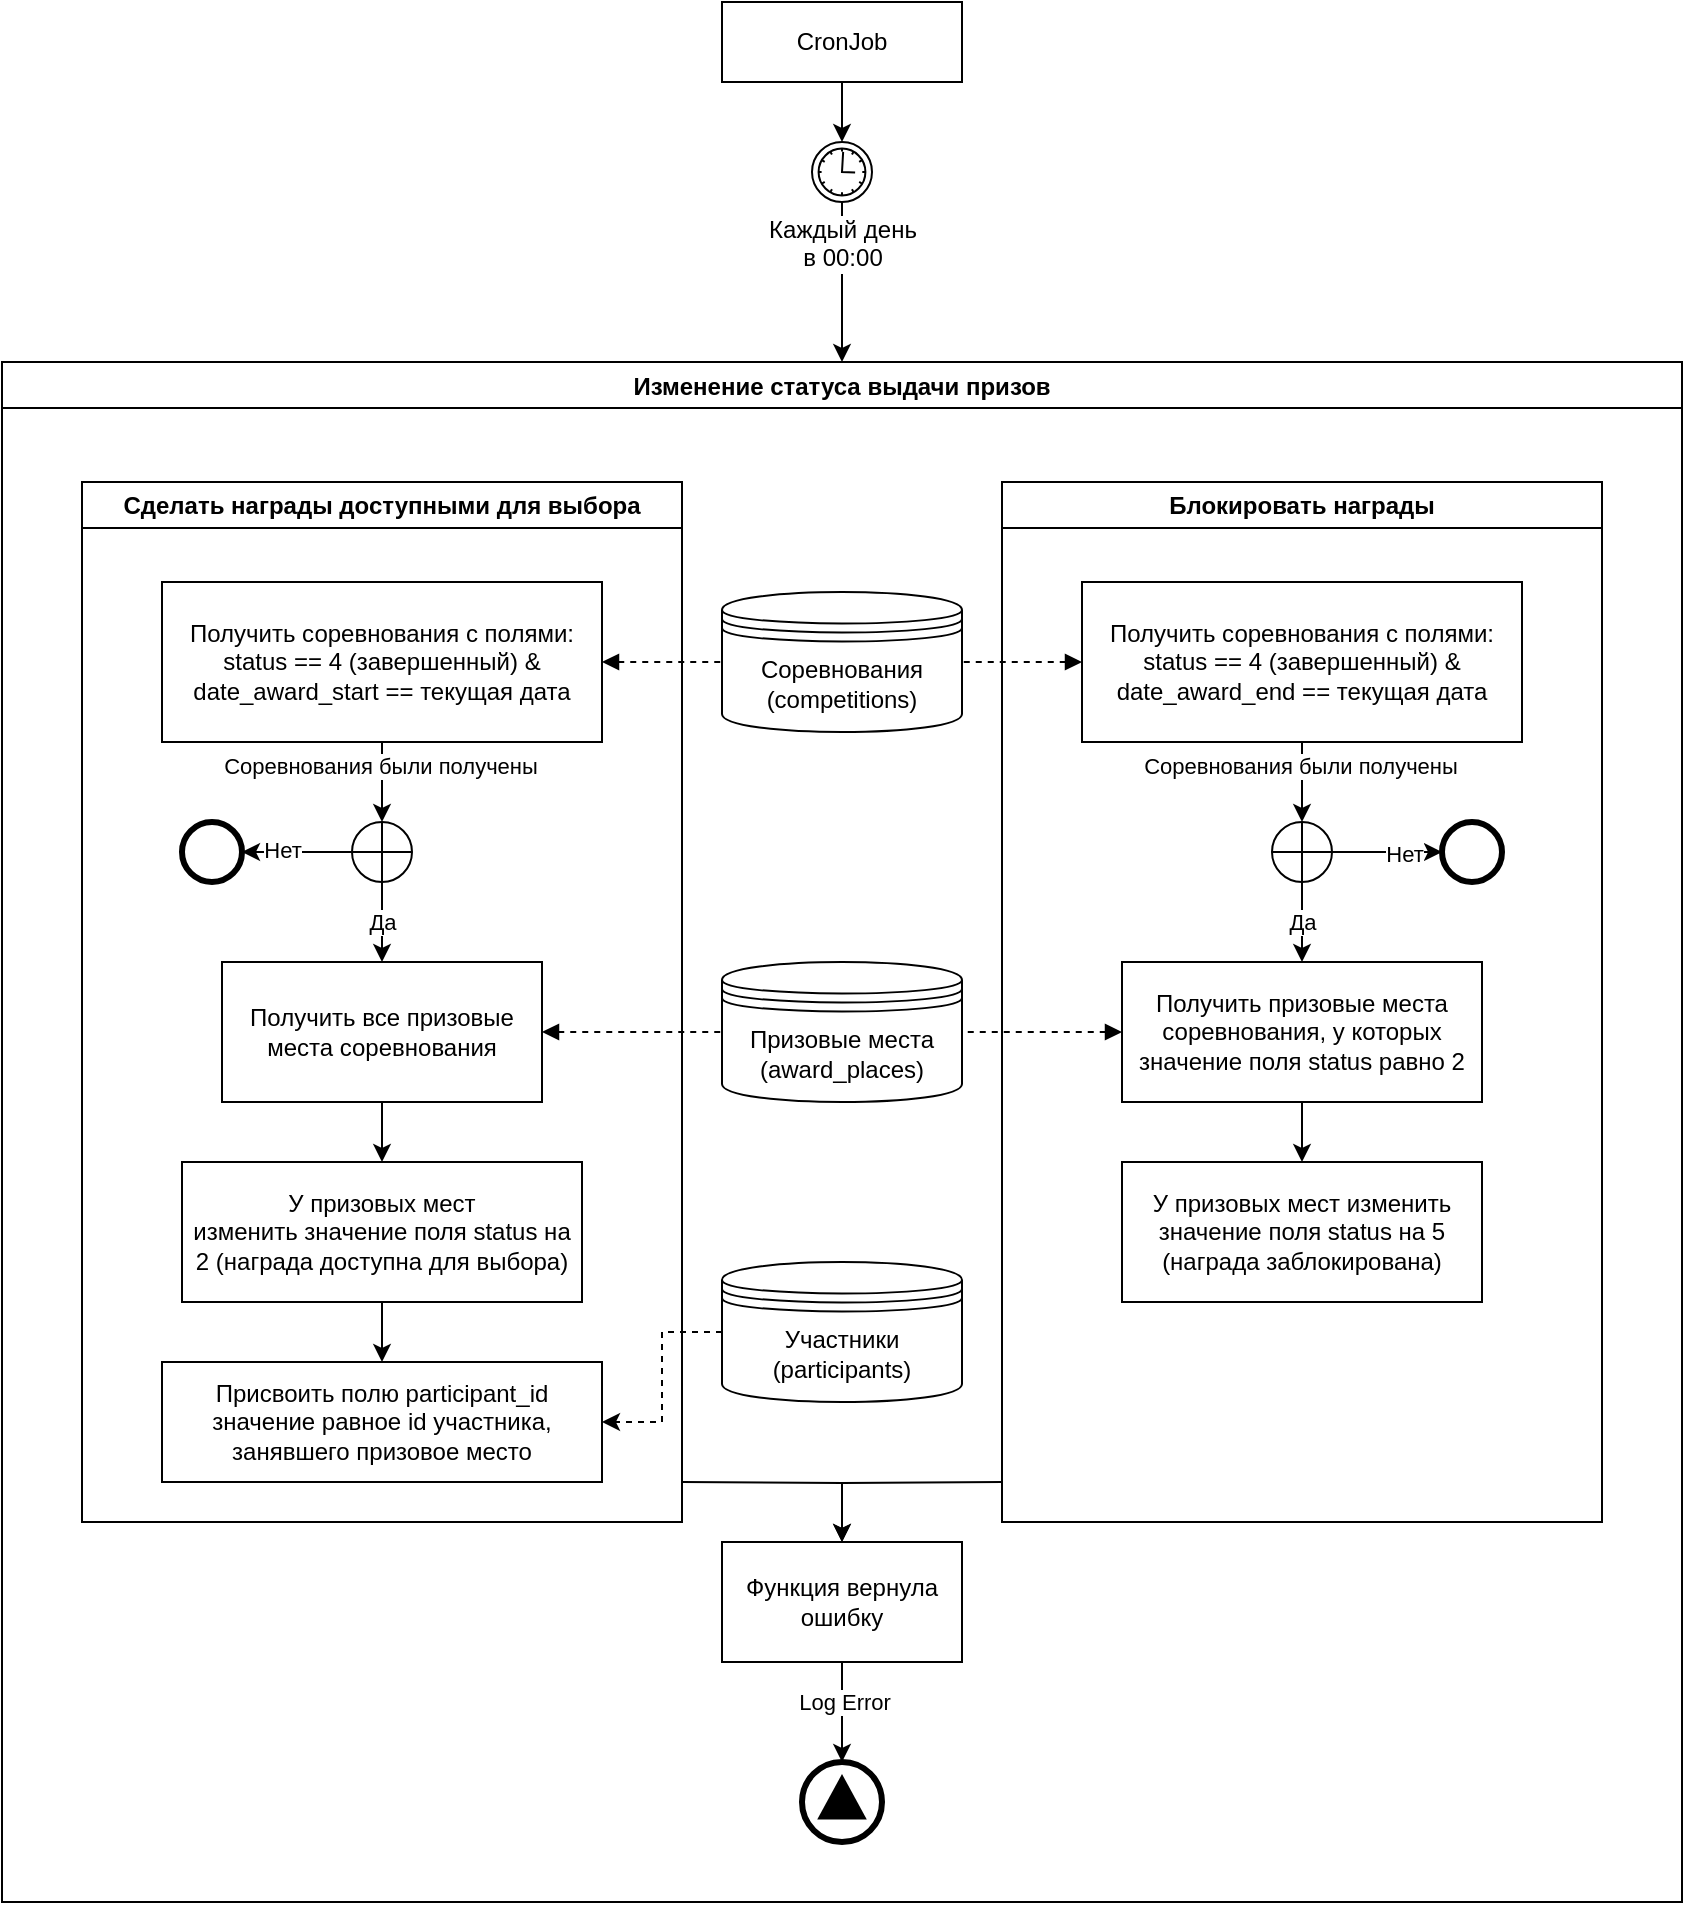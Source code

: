 <mxfile version="22.1.5" type="github" pages="5">
  <diagram id="BkYzrie2Brm8uQ8Xsx2h" name="Период вручения наград">
    <mxGraphModel dx="1909" dy="1029" grid="1" gridSize="10" guides="1" tooltips="1" connect="1" arrows="1" fold="1" page="1" pageScale="1" pageWidth="1200" pageHeight="1920" math="0" shadow="0">
      <root>
        <mxCell id="0" />
        <mxCell id="1" parent="0" />
        <mxCell id="yajV-ejo9wFCy5v09Tin-1" value="CronJob" style="rounded=0;whiteSpace=wrap;html=1;shadow=0;" parent="1" vertex="1">
          <mxGeometry x="540" y="40" width="120" height="40" as="geometry" />
        </mxCell>
        <mxCell id="yajV-ejo9wFCy5v09Tin-24" style="edgeStyle=orthogonalEdgeStyle;rounded=0;orthogonalLoop=1;jettySize=auto;html=1;" parent="1" source="yajV-ejo9wFCy5v09Tin-2" target="yajV-ejo9wFCy5v09Tin-5" edge="1">
          <mxGeometry relative="1" as="geometry" />
        </mxCell>
        <mxCell id="yajV-ejo9wFCy5v09Tin-2" value="Каждый день&lt;br&gt;в 00:00" style="points=[[0.145,0.145,0],[0.5,0,0],[0.855,0.145,0],[1,0.5,0],[0.855,0.855,0],[0.5,1,0],[0.145,0.855,0],[0,0.5,0]];shape=mxgraph.bpmn.event;html=1;verticalLabelPosition=bottom;labelBackgroundColor=#ffffff;verticalAlign=top;align=center;perimeter=ellipsePerimeter;outlineConnect=0;aspect=fixed;outline=standard;symbol=timer;" parent="1" vertex="1">
          <mxGeometry x="585" y="110" width="30" height="30" as="geometry" />
        </mxCell>
        <mxCell id="yajV-ejo9wFCy5v09Tin-3" style="edgeStyle=orthogonalEdgeStyle;rounded=0;orthogonalLoop=1;jettySize=auto;html=1;" parent="1" source="yajV-ejo9wFCy5v09Tin-1" target="yajV-ejo9wFCy5v09Tin-2" edge="1">
          <mxGeometry relative="1" as="geometry" />
        </mxCell>
        <mxCell id="yajV-ejo9wFCy5v09Tin-5" value="Изменение статуса выдачи призов" style="swimlane;" parent="1" vertex="1">
          <mxGeometry x="180" y="220" width="840" height="770" as="geometry">
            <mxRectangle x="360" y="270" width="110" height="30" as="alternateBounds" />
          </mxGeometry>
        </mxCell>
        <mxCell id="yajV-ejo9wFCy5v09Tin-16" value="Соревнования&lt;br&gt;(competitions)" style="shape=datastore;whiteSpace=wrap;html=1;" parent="yajV-ejo9wFCy5v09Tin-5" vertex="1">
          <mxGeometry x="360" y="115" width="120" height="70" as="geometry" />
        </mxCell>
        <mxCell id="_mJGvL0bI_VuXcS2Yz4W-27" style="edgeStyle=orthogonalEdgeStyle;rounded=0;orthogonalLoop=1;jettySize=auto;html=1;" parent="yajV-ejo9wFCy5v09Tin-5" target="_mJGvL0bI_VuXcS2Yz4W-26" edge="1">
          <mxGeometry relative="1" as="geometry">
            <mxPoint x="500" y="560" as="sourcePoint" />
          </mxGeometry>
        </mxCell>
        <mxCell id="_mJGvL0bI_VuXcS2Yz4W-3" value="Блокировать награды" style="swimlane;whiteSpace=wrap;html=1;" parent="yajV-ejo9wFCy5v09Tin-5" vertex="1">
          <mxGeometry x="500" y="60" width="300" height="520" as="geometry" />
        </mxCell>
        <mxCell id="yajV-ejo9wFCy5v09Tin-20" value="Получить соревнования с полями:&lt;br&gt;status == 4 (завершенный) &amp;amp;&lt;br&gt;date_award_end == текущая дата" style="rounded=0;whiteSpace=wrap;html=1;" parent="_mJGvL0bI_VuXcS2Yz4W-3" vertex="1">
          <mxGeometry x="40" y="50" width="220" height="80" as="geometry" />
        </mxCell>
        <mxCell id="yajV-ejo9wFCy5v09Tin-25" style="edgeStyle=orthogonalEdgeStyle;rounded=0;orthogonalLoop=1;jettySize=auto;html=1;" parent="_mJGvL0bI_VuXcS2Yz4W-3" source="yajV-ejo9wFCy5v09Tin-20" target="yajV-ejo9wFCy5v09Tin-30" edge="1">
          <mxGeometry relative="1" as="geometry">
            <mxPoint x="160" y="138" as="sourcePoint" />
          </mxGeometry>
        </mxCell>
        <mxCell id="yajV-ejo9wFCy5v09Tin-26" value="Соревнования были получены" style="edgeLabel;html=1;align=center;verticalAlign=middle;resizable=0;points=[];" parent="yajV-ejo9wFCy5v09Tin-25" vertex="1" connectable="0">
          <mxGeometry x="-0.412" y="-1" relative="1" as="geometry">
            <mxPoint as="offset" />
          </mxGeometry>
        </mxCell>
        <mxCell id="yajV-ejo9wFCy5v09Tin-30" value="" style="shape=orEllipse;perimeter=ellipsePerimeter;whiteSpace=wrap;html=1;backgroundOutline=1;" parent="_mJGvL0bI_VuXcS2Yz4W-3" vertex="1">
          <mxGeometry x="135" y="170" width="30" height="30" as="geometry" />
        </mxCell>
        <mxCell id="yajV-ejo9wFCy5v09Tin-31" value="" style="points=[[0.145,0.145,0],[0.5,0,0],[0.855,0.145,0],[1,0.5,0],[0.855,0.855,0],[0.5,1,0],[0.145,0.855,0],[0,0.5,0]];shape=mxgraph.bpmn.event;html=1;verticalLabelPosition=bottom;labelBackgroundColor=#ffffff;verticalAlign=top;align=center;perimeter=ellipsePerimeter;outlineConnect=0;aspect=fixed;outline=end;symbol=terminate2;" parent="_mJGvL0bI_VuXcS2Yz4W-3" vertex="1">
          <mxGeometry x="220" y="170" width="30" height="30" as="geometry" />
        </mxCell>
        <mxCell id="yajV-ejo9wFCy5v09Tin-28" style="edgeStyle=orthogonalEdgeStyle;rounded=0;orthogonalLoop=1;jettySize=auto;html=1;" parent="_mJGvL0bI_VuXcS2Yz4W-3" source="yajV-ejo9wFCy5v09Tin-30" target="yajV-ejo9wFCy5v09Tin-31" edge="1">
          <mxGeometry relative="1" as="geometry">
            <mxPoint x="90" y="198" as="targetPoint" />
          </mxGeometry>
        </mxCell>
        <mxCell id="yajV-ejo9wFCy5v09Tin-29" value="Нет" style="edgeLabel;html=1;align=center;verticalAlign=middle;resizable=0;points=[];" parent="yajV-ejo9wFCy5v09Tin-28" vertex="1" connectable="0">
          <mxGeometry x="0.295" y="-1" relative="1" as="geometry">
            <mxPoint as="offset" />
          </mxGeometry>
        </mxCell>
        <mxCell id="_mJGvL0bI_VuXcS2Yz4W-22" style="edgeStyle=orthogonalEdgeStyle;rounded=0;orthogonalLoop=1;jettySize=auto;html=1;" parent="_mJGvL0bI_VuXcS2Yz4W-3" source="yajV-ejo9wFCy5v09Tin-32" target="_mJGvL0bI_VuXcS2Yz4W-21" edge="1">
          <mxGeometry relative="1" as="geometry" />
        </mxCell>
        <mxCell id="yajV-ejo9wFCy5v09Tin-32" value="Получить призовые места соревнования, у которых значение поля status равно 2" style="rounded=0;whiteSpace=wrap;html=1;" parent="_mJGvL0bI_VuXcS2Yz4W-3" vertex="1">
          <mxGeometry x="60" y="240" width="180" height="70" as="geometry" />
        </mxCell>
        <mxCell id="yajV-ejo9wFCy5v09Tin-33" value="Да" style="edgeStyle=orthogonalEdgeStyle;rounded=0;orthogonalLoop=1;jettySize=auto;html=1;" parent="_mJGvL0bI_VuXcS2Yz4W-3" source="yajV-ejo9wFCy5v09Tin-30" target="yajV-ejo9wFCy5v09Tin-32" edge="1">
          <mxGeometry relative="1" as="geometry" />
        </mxCell>
        <mxCell id="_mJGvL0bI_VuXcS2Yz4W-21" value="У призовых мест изменить значение поля status на 5 (награда заблокирована)" style="rounded=0;whiteSpace=wrap;html=1;" parent="_mJGvL0bI_VuXcS2Yz4W-3" vertex="1">
          <mxGeometry x="60" y="340" width="180" height="70" as="geometry" />
        </mxCell>
        <mxCell id="_mJGvL0bI_VuXcS2Yz4W-28" style="edgeStyle=orthogonalEdgeStyle;rounded=0;orthogonalLoop=1;jettySize=auto;html=1;" parent="yajV-ejo9wFCy5v09Tin-5" target="_mJGvL0bI_VuXcS2Yz4W-26" edge="1">
          <mxGeometry relative="1" as="geometry">
            <mxPoint x="340" y="560" as="sourcePoint" />
          </mxGeometry>
        </mxCell>
        <mxCell id="_mJGvL0bI_VuXcS2Yz4W-1" value="Сделать награды доступными для выбора" style="swimlane;whiteSpace=wrap;html=1;" parent="yajV-ejo9wFCy5v09Tin-5" vertex="1">
          <mxGeometry x="40" y="60" width="300" height="520" as="geometry" />
        </mxCell>
        <mxCell id="yajV-ejo9wFCy5v09Tin-9" value="Получить соревнования с полями:&lt;br&gt;status == 4 (завершенный) &amp;amp;&lt;br&gt;date_award_start == текущая дата" style="rounded=0;whiteSpace=wrap;html=1;" parent="_mJGvL0bI_VuXcS2Yz4W-1" vertex="1">
          <mxGeometry x="40" y="50" width="220" height="80" as="geometry" />
        </mxCell>
        <mxCell id="yajV-ejo9wFCy5v09Tin-14" value="" style="shape=orEllipse;perimeter=ellipsePerimeter;whiteSpace=wrap;html=1;backgroundOutline=1;" parent="_mJGvL0bI_VuXcS2Yz4W-1" vertex="1">
          <mxGeometry x="135" y="170" width="30" height="30" as="geometry" />
        </mxCell>
        <mxCell id="yajV-ejo9wFCy5v09Tin-6" style="edgeStyle=orthogonalEdgeStyle;rounded=0;orthogonalLoop=1;jettySize=auto;html=1;exitX=0.5;exitY=1;exitDx=0;exitDy=0;" parent="_mJGvL0bI_VuXcS2Yz4W-1" source="yajV-ejo9wFCy5v09Tin-9" target="yajV-ejo9wFCy5v09Tin-14" edge="1">
          <mxGeometry relative="1" as="geometry" />
        </mxCell>
        <mxCell id="yajV-ejo9wFCy5v09Tin-7" value="Соревнования были получены" style="edgeLabel;html=1;align=center;verticalAlign=middle;resizable=0;points=[];" parent="yajV-ejo9wFCy5v09Tin-6" vertex="1" connectable="0">
          <mxGeometry x="-0.412" y="-1" relative="1" as="geometry">
            <mxPoint as="offset" />
          </mxGeometry>
        </mxCell>
        <mxCell id="yajV-ejo9wFCy5v09Tin-17" value="" style="points=[[0.145,0.145,0],[0.5,0,0],[0.855,0.145,0],[1,0.5,0],[0.855,0.855,0],[0.5,1,0],[0.145,0.855,0],[0,0.5,0]];shape=mxgraph.bpmn.event;html=1;verticalLabelPosition=bottom;labelBackgroundColor=#ffffff;verticalAlign=top;align=center;perimeter=ellipsePerimeter;outlineConnect=0;aspect=fixed;outline=end;symbol=terminate2;" parent="_mJGvL0bI_VuXcS2Yz4W-1" vertex="1">
          <mxGeometry x="50" y="170" width="30" height="30" as="geometry" />
        </mxCell>
        <mxCell id="yajV-ejo9wFCy5v09Tin-12" style="edgeStyle=orthogonalEdgeStyle;rounded=0;orthogonalLoop=1;jettySize=auto;html=1;" parent="_mJGvL0bI_VuXcS2Yz4W-1" source="yajV-ejo9wFCy5v09Tin-14" target="yajV-ejo9wFCy5v09Tin-17" edge="1">
          <mxGeometry relative="1" as="geometry">
            <mxPoint x="90" y="190" as="targetPoint" />
          </mxGeometry>
        </mxCell>
        <mxCell id="yajV-ejo9wFCy5v09Tin-13" value="Нет" style="edgeLabel;html=1;align=center;verticalAlign=middle;resizable=0;points=[];" parent="yajV-ejo9wFCy5v09Tin-12" vertex="1" connectable="0">
          <mxGeometry x="0.295" y="-1" relative="1" as="geometry">
            <mxPoint as="offset" />
          </mxGeometry>
        </mxCell>
        <mxCell id="_mJGvL0bI_VuXcS2Yz4W-18" style="edgeStyle=orthogonalEdgeStyle;rounded=0;orthogonalLoop=1;jettySize=auto;html=1;" parent="_mJGvL0bI_VuXcS2Yz4W-1" source="yajV-ejo9wFCy5v09Tin-19" target="_mJGvL0bI_VuXcS2Yz4W-16" edge="1">
          <mxGeometry relative="1" as="geometry" />
        </mxCell>
        <mxCell id="yajV-ejo9wFCy5v09Tin-19" value="Получить все призовые места соревнования" style="rounded=0;whiteSpace=wrap;html=1;" parent="_mJGvL0bI_VuXcS2Yz4W-1" vertex="1">
          <mxGeometry x="70" y="240" width="160" height="70" as="geometry" />
        </mxCell>
        <mxCell id="yajV-ejo9wFCy5v09Tin-10" value="Да" style="edgeStyle=orthogonalEdgeStyle;rounded=0;orthogonalLoop=1;jettySize=auto;html=1;" parent="_mJGvL0bI_VuXcS2Yz4W-1" source="yajV-ejo9wFCy5v09Tin-14" target="yajV-ejo9wFCy5v09Tin-19" edge="1">
          <mxGeometry relative="1" as="geometry">
            <mxPoint x="160" y="230" as="targetPoint" />
          </mxGeometry>
        </mxCell>
        <mxCell id="cROg2M1Oz2dDABBKTiQp-2" value="" style="edgeStyle=orthogonalEdgeStyle;rounded=0;orthogonalLoop=1;jettySize=auto;html=1;" parent="_mJGvL0bI_VuXcS2Yz4W-1" source="_mJGvL0bI_VuXcS2Yz4W-16" target="dE5ZsDrDiK5R4SK0VbG8-1" edge="1">
          <mxGeometry relative="1" as="geometry">
            <mxPoint x="150" y="440" as="targetPoint" />
          </mxGeometry>
        </mxCell>
        <mxCell id="_mJGvL0bI_VuXcS2Yz4W-16" value="У призовых мест&lt;br&gt;изменить значение поля status на 2 (награда доступна для выбора&lt;span id=&quot;docs-internal-guid-a5fbda73-7fff-3050-be4a-004d5840d798&quot;&gt;&lt;/span&gt;)" style="rounded=0;whiteSpace=wrap;html=1;" parent="_mJGvL0bI_VuXcS2Yz4W-1" vertex="1">
          <mxGeometry x="50" y="340" width="200" height="70" as="geometry" />
        </mxCell>
        <mxCell id="dE5ZsDrDiK5R4SK0VbG8-1" value="Присвоить полю participant_id значение равное id участника, занявшего призовое место" style="whiteSpace=wrap;html=1;rounded=0;" parent="_mJGvL0bI_VuXcS2Yz4W-1" vertex="1">
          <mxGeometry x="40" y="440" width="220" height="60" as="geometry" />
        </mxCell>
        <mxCell id="_mJGvL0bI_VuXcS2Yz4W-13" value="Призовые места&lt;br&gt;(award_places)" style="shape=datastore;whiteSpace=wrap;html=1;" parent="yajV-ejo9wFCy5v09Tin-5" vertex="1">
          <mxGeometry x="360" y="300" width="120" height="70" as="geometry" />
        </mxCell>
        <mxCell id="_mJGvL0bI_VuXcS2Yz4W-14" style="edgeStyle=orthogonalEdgeStyle;rounded=0;orthogonalLoop=1;jettySize=auto;html=1;dashed=1;endArrow=none;endFill=0;startArrow=block;startFill=1;" parent="yajV-ejo9wFCy5v09Tin-5" source="yajV-ejo9wFCy5v09Tin-9" target="yajV-ejo9wFCy5v09Tin-16" edge="1">
          <mxGeometry relative="1" as="geometry" />
        </mxCell>
        <mxCell id="_mJGvL0bI_VuXcS2Yz4W-15" style="edgeStyle=orthogonalEdgeStyle;rounded=0;orthogonalLoop=1;jettySize=auto;html=1;dashed=1;startArrow=block;startFill=1;endArrow=none;endFill=0;" parent="yajV-ejo9wFCy5v09Tin-5" source="yajV-ejo9wFCy5v09Tin-20" target="yajV-ejo9wFCy5v09Tin-16" edge="1">
          <mxGeometry relative="1" as="geometry" />
        </mxCell>
        <mxCell id="_mJGvL0bI_VuXcS2Yz4W-17" style="edgeStyle=orthogonalEdgeStyle;rounded=0;orthogonalLoop=1;jettySize=auto;html=1;dashed=1;startArrow=block;startFill=1;endArrow=none;endFill=0;" parent="yajV-ejo9wFCy5v09Tin-5" source="yajV-ejo9wFCy5v09Tin-19" target="_mJGvL0bI_VuXcS2Yz4W-13" edge="1">
          <mxGeometry relative="1" as="geometry" />
        </mxCell>
        <mxCell id="_mJGvL0bI_VuXcS2Yz4W-20" style="edgeStyle=orthogonalEdgeStyle;rounded=0;orthogonalLoop=1;jettySize=auto;html=1;dashed=1;startArrow=block;startFill=1;endArrow=none;endFill=0;" parent="yajV-ejo9wFCy5v09Tin-5" source="yajV-ejo9wFCy5v09Tin-32" target="_mJGvL0bI_VuXcS2Yz4W-13" edge="1">
          <mxGeometry relative="1" as="geometry" />
        </mxCell>
        <mxCell id="_mJGvL0bI_VuXcS2Yz4W-23" value="" style="points=[[0.145,0.145,0],[0.5,0,0],[0.855,0.145,0],[1,0.5,0],[0.855,0.855,0],[0.5,1,0],[0.145,0.855,0],[0,0.5,0]];shape=mxgraph.bpmn.event;html=1;verticalLabelPosition=bottom;labelBackgroundColor=#ffffff;verticalAlign=top;align=center;perimeter=ellipsePerimeter;outlineConnect=0;aspect=fixed;outline=end;symbol=signal;" parent="yajV-ejo9wFCy5v09Tin-5" vertex="1">
          <mxGeometry x="400" y="700" width="40" height="40" as="geometry" />
        </mxCell>
        <mxCell id="_mJGvL0bI_VuXcS2Yz4W-24" style="edgeStyle=orthogonalEdgeStyle;rounded=0;orthogonalLoop=1;jettySize=auto;html=1;" parent="yajV-ejo9wFCy5v09Tin-5" source="_mJGvL0bI_VuXcS2Yz4W-26" target="_mJGvL0bI_VuXcS2Yz4W-23" edge="1">
          <mxGeometry relative="1" as="geometry" />
        </mxCell>
        <mxCell id="_mJGvL0bI_VuXcS2Yz4W-25" value="Log Error" style="edgeLabel;html=1;align=center;verticalAlign=middle;resizable=0;points=[];" parent="_mJGvL0bI_VuXcS2Yz4W-24" vertex="1" connectable="0">
          <mxGeometry x="-0.22" y="1" relative="1" as="geometry">
            <mxPoint as="offset" />
          </mxGeometry>
        </mxCell>
        <mxCell id="_mJGvL0bI_VuXcS2Yz4W-26" value="Функция вернула ошибку" style="whiteSpace=wrap;html=1;" parent="yajV-ejo9wFCy5v09Tin-5" vertex="1">
          <mxGeometry x="360" y="590" width="120" height="60" as="geometry" />
        </mxCell>
        <mxCell id="cROg2M1Oz2dDABBKTiQp-3" value="Участники&lt;br&gt;(participants)" style="shape=datastore;whiteSpace=wrap;html=1;" parent="yajV-ejo9wFCy5v09Tin-5" vertex="1">
          <mxGeometry x="360" y="450" width="120" height="70" as="geometry" />
        </mxCell>
        <mxCell id="dE5ZsDrDiK5R4SK0VbG8-4" style="edgeStyle=orthogonalEdgeStyle;rounded=0;orthogonalLoop=1;jettySize=auto;html=1;dashed=1;entryX=1;entryY=0.5;entryDx=0;entryDy=0;" parent="yajV-ejo9wFCy5v09Tin-5" source="cROg2M1Oz2dDABBKTiQp-3" target="dE5ZsDrDiK5R4SK0VbG8-1" edge="1">
          <mxGeometry relative="1" as="geometry">
            <mxPoint x="360" y="575" as="sourcePoint" />
          </mxGeometry>
        </mxCell>
      </root>
    </mxGraphModel>
  </diagram>
  <diagram name="Выбор награды пользователем" id="Zi-mwWFGqfhMm1AQserH">
    <mxGraphModel dx="1050" dy="566" grid="1" gridSize="10" guides="1" tooltips="1" connect="1" arrows="1" fold="1" page="1" pageScale="1" pageWidth="1200" pageHeight="1920" math="0" shadow="0">
      <root>
        <mxCell id="0" />
        <mxCell id="1" parent="0" />
        <mxCell id="saj-YPPJCfpiuBniVXf_-2" value="t" style="swimlane;whiteSpace=wrap;html=1;startSize=23;" parent="1" vertex="1">
          <mxGeometry x="20" y="170" width="860" height="270" as="geometry" />
        </mxCell>
        <mxCell id="saj-YPPJCfpiuBniVXf_-10" style="rounded=0;orthogonalLoop=1;jettySize=auto;html=1;dashed=1;" parent="saj-YPPJCfpiuBniVXf_-2" source="saj-YPPJCfpiuBniVXf_-8" target="saj-YPPJCfpiuBniVXf_-9" edge="1">
          <mxGeometry relative="1" as="geometry" />
        </mxCell>
        <mxCell id="saj-YPPJCfpiuBniVXf_-8" value="awards_to_places" style="shape=datastore;whiteSpace=wrap;html=1;" parent="saj-YPPJCfpiuBniVXf_-2" vertex="1">
          <mxGeometry x="120" y="60" width="120" height="60" as="geometry" />
        </mxCell>
        <mxCell id="saj-YPPJCfpiuBniVXf_-12" style="edgeStyle=orthogonalEdgeStyle;rounded=0;orthogonalLoop=1;jettySize=auto;html=1;" parent="saj-YPPJCfpiuBniVXf_-2" source="saj-YPPJCfpiuBniVXf_-9" target="saj-YPPJCfpiuBniVXf_-11" edge="1">
          <mxGeometry relative="1" as="geometry" />
        </mxCell>
        <mxCell id="saj-YPPJCfpiuBniVXf_-9" value="Получить призовое место по значению поля award_id" style="whiteSpace=wrap;html=1;" parent="saj-YPPJCfpiuBniVXf_-2" vertex="1">
          <mxGeometry x="120" y="170" width="120" height="60" as="geometry" />
        </mxCell>
        <mxCell id="saj-YPPJCfpiuBniVXf_-14" style="rounded=0;orthogonalLoop=1;jettySize=auto;html=1;dashed=1;" parent="saj-YPPJCfpiuBniVXf_-2" source="saj-YPPJCfpiuBniVXf_-11" target="saj-YPPJCfpiuBniVXf_-13" edge="1">
          <mxGeometry relative="1" as="geometry" />
        </mxCell>
        <mxCell id="saj-YPPJCfpiuBniVXf_-16" value="" style="edgeStyle=orthogonalEdgeStyle;rounded=0;orthogonalLoop=1;jettySize=auto;html=1;" parent="saj-YPPJCfpiuBniVXf_-2" source="saj-YPPJCfpiuBniVXf_-11" target="saj-YPPJCfpiuBniVXf_-15" edge="1">
          <mxGeometry relative="1" as="geometry" />
        </mxCell>
        <mxCell id="saj-YPPJCfpiuBniVXf_-11" value="Изменить поле status на 3 (награда выбрана)" style="whiteSpace=wrap;html=1;" parent="saj-YPPJCfpiuBniVXf_-2" vertex="1">
          <mxGeometry x="270" y="170" width="130" height="60" as="geometry" />
        </mxCell>
        <mxCell id="saj-YPPJCfpiuBniVXf_-13" value="award_places" style="shape=datastore;whiteSpace=wrap;html=1;" parent="saj-YPPJCfpiuBniVXf_-2" vertex="1">
          <mxGeometry x="450" y="60" width="120" height="60" as="geometry" />
        </mxCell>
        <mxCell id="saj-YPPJCfpiuBniVXf_-17" style="rounded=0;orthogonalLoop=1;jettySize=auto;html=1;dashed=1;" parent="saj-YPPJCfpiuBniVXf_-2" source="saj-YPPJCfpiuBniVXf_-15" target="saj-YPPJCfpiuBniVXf_-13" edge="1">
          <mxGeometry relative="1" as="geometry" />
        </mxCell>
        <mxCell id="saj-YPPJCfpiuBniVXf_-19" value="" style="edgeStyle=orthogonalEdgeStyle;rounded=0;orthogonalLoop=1;jettySize=auto;html=1;entryX=0;entryY=0.5;entryDx=0;entryDy=0;" parent="saj-YPPJCfpiuBniVXf_-2" source="saj-YPPJCfpiuBniVXf_-15" target="saj-YPPJCfpiuBniVXf_-22" edge="1">
          <mxGeometry relative="1" as="geometry">
            <mxPoint x="620" y="200" as="targetPoint" />
          </mxGeometry>
        </mxCell>
        <mxCell id="saj-YPPJCfpiuBniVXf_-15" value="Указать время выбора награды в поле&amp;nbsp;time_award_selection&lt;span id=&quot;docs-internal-guid-b141433d-7fff-dfe4-bc93-d50db00a47e1&quot;&gt;&lt;/span&gt;" style="whiteSpace=wrap;html=1;" parent="saj-YPPJCfpiuBniVXf_-2" vertex="1">
          <mxGeometry x="425" y="170" width="170" height="60" as="geometry" />
        </mxCell>
        <mxCell id="saj-YPPJCfpiuBniVXf_-24" style="rounded=0;orthogonalLoop=1;jettySize=auto;html=1;dashed=1;" parent="saj-YPPJCfpiuBniVXf_-2" source="saj-YPPJCfpiuBniVXf_-22" target="saj-YPPJCfpiuBniVXf_-13" edge="1">
          <mxGeometry relative="1" as="geometry" />
        </mxCell>
        <mxCell id="saj-YPPJCfpiuBniVXf_-26" style="edgeStyle=orthogonalEdgeStyle;rounded=0;orthogonalLoop=1;jettySize=auto;html=1;" parent="saj-YPPJCfpiuBniVXf_-2" source="saj-YPPJCfpiuBniVXf_-22" target="saj-YPPJCfpiuBniVXf_-25" edge="1">
          <mxGeometry relative="1" as="geometry" />
        </mxCell>
        <mxCell id="saj-YPPJCfpiuBniVXf_-22" value="Указать id выбранной награды в поле&amp;nbsp;award_id&lt;span id=&quot;docs-internal-guid-7fb51ae2-7fff-5322-aa34-34cc1496793a&quot;&gt;&lt;/span&gt;" style="whiteSpace=wrap;html=1;" parent="saj-YPPJCfpiuBniVXf_-2" vertex="1">
          <mxGeometry x="620" y="170" width="120" height="60" as="geometry" />
        </mxCell>
        <mxCell id="saj-YPPJCfpiuBniVXf_-25" value="" style="points=[[0.145,0.145,0],[0.5,0,0],[0.855,0.145,0],[1,0.5,0],[0.855,0.855,0],[0.5,1,0],[0.145,0.855,0],[0,0.5,0]];shape=mxgraph.bpmn.event;html=1;verticalLabelPosition=bottom;labelBackgroundColor=#ffffff;verticalAlign=top;align=center;perimeter=ellipsePerimeter;outlineConnect=0;aspect=fixed;outline=end;symbol=terminate2;" parent="saj-YPPJCfpiuBniVXf_-2" vertex="1">
          <mxGeometry x="775" y="175" width="50" height="50" as="geometry" />
        </mxCell>
        <mxCell id="saj-YPPJCfpiuBniVXf_-28" style="edgeStyle=orthogonalEdgeStyle;rounded=0;orthogonalLoop=1;jettySize=auto;html=1;" parent="saj-YPPJCfpiuBniVXf_-2" source="saj-YPPJCfpiuBniVXf_-27" target="saj-YPPJCfpiuBniVXf_-9" edge="1">
          <mxGeometry relative="1" as="geometry" />
        </mxCell>
        <mxCell id="saj-YPPJCfpiuBniVXf_-27" value="" style="points=[[0.145,0.145,0],[0.5,0,0],[0.855,0.145,0],[1,0.5,0],[0.855,0.855,0],[0.5,1,0],[0.145,0.855,0],[0,0.5,0]];shape=mxgraph.bpmn.event;html=1;verticalLabelPosition=bottom;labelBackgroundColor=#ffffff;verticalAlign=top;align=center;perimeter=ellipsePerimeter;outlineConnect=0;aspect=fixed;outline=standard;symbol=general;" parent="saj-YPPJCfpiuBniVXf_-2" vertex="1">
          <mxGeometry x="40" y="175" width="50" height="50" as="geometry" />
        </mxCell>
        <mxCell id="saj-YPPJCfpiuBniVXf_-5" style="edgeStyle=orthogonalEdgeStyle;rounded=0;orthogonalLoop=1;jettySize=auto;html=1;" parent="1" source="saj-YPPJCfpiuBniVXf_-3" target="saj-YPPJCfpiuBniVXf_-2" edge="1">
          <mxGeometry relative="1" as="geometry" />
        </mxCell>
        <mxCell id="saj-YPPJCfpiuBniVXf_-6" value="[POST] /b2b/competition/awards/{award_id}/choice" style="edgeLabel;html=1;align=center;verticalAlign=middle;resizable=0;points=[];" parent="saj-YPPJCfpiuBniVXf_-5" vertex="1" connectable="0">
          <mxGeometry x="0.247" y="-2" relative="1" as="geometry">
            <mxPoint as="offset" />
          </mxGeometry>
        </mxCell>
        <mxCell id="saj-YPPJCfpiuBniVXf_-3" value="User" style="shape=umlActor;verticalLabelPosition=bottom;verticalAlign=top;html=1;outlineConnect=0;" parent="1" vertex="1">
          <mxGeometry x="435" y="40" width="30" height="60" as="geometry" />
        </mxCell>
      </root>
    </mxGraphModel>
  </diagram>
  <diagram id="7fTyHUXAhMRTOChiqAc8" name="Получение админом призовых мест">
    <mxGraphModel dx="1050" dy="566" grid="1" gridSize="10" guides="1" tooltips="1" connect="1" arrows="1" fold="1" page="1" pageScale="1" pageWidth="1200" pageHeight="1920" math="0" shadow="0">
      <root>
        <mxCell id="0" />
        <mxCell id="1" parent="0" />
        <mxCell id="fn8Rj58Zduq8_vycgNQU-2" style="edgeStyle=orthogonalEdgeStyle;rounded=0;orthogonalLoop=1;jettySize=auto;html=1;" parent="1" source="y8Bt2SRZKv3VGzzJkxlT-3" target="fn8Rj58Zduq8_vycgNQU-1" edge="1">
          <mxGeometry relative="1" as="geometry" />
        </mxCell>
        <mxCell id="fn8Rj58Zduq8_vycgNQU-3" value="[GET] /admin/competition/award_places" style="edgeLabel;html=1;align=center;verticalAlign=middle;resizable=0;points=[];" parent="fn8Rj58Zduq8_vycgNQU-2" vertex="1" connectable="0">
          <mxGeometry x="0.15" y="2" relative="1" as="geometry">
            <mxPoint as="offset" />
          </mxGeometry>
        </mxCell>
        <mxCell id="y8Bt2SRZKv3VGzzJkxlT-3" value="Admin" style="shape=umlActor;verticalLabelPosition=bottom;verticalAlign=top;html=1;outlineConnect=0;" parent="1" vertex="1">
          <mxGeometry x="520" y="30" width="30" height="60" as="geometry" />
        </mxCell>
        <mxCell id="fn8Rj58Zduq8_vycgNQU-39" style="edgeStyle=orthogonalEdgeStyle;rounded=0;orthogonalLoop=1;jettySize=auto;html=1;dashed=1;endArrow=blockThin;endFill=0;" parent="1" source="fn8Rj58Zduq8_vycgNQU-1" target="fn8Rj58Zduq8_vycgNQU-17" edge="1">
          <mxGeometry relative="1" as="geometry" />
        </mxCell>
        <mxCell id="fn8Rj58Zduq8_vycgNQU-1" value="Получить призовые места завершенных соревнований" style="whiteSpace=wrap;html=1;" parent="1" vertex="1">
          <mxGeometry x="475" y="170" width="120" height="60" as="geometry" />
        </mxCell>
        <mxCell id="fn8Rj58Zduq8_vycgNQU-24" style="edgeStyle=orthogonalEdgeStyle;rounded=0;orthogonalLoop=1;jettySize=auto;html=1;" parent="1" edge="1">
          <mxGeometry relative="1" as="geometry">
            <mxPoint x="160" y="460" as="sourcePoint" />
          </mxGeometry>
        </mxCell>
        <mxCell id="fn8Rj58Zduq8_vycgNQU-29" value="" style="edgeStyle=orthogonalEdgeStyle;rounded=0;orthogonalLoop=1;jettySize=auto;html=1;" parent="1" edge="1">
          <mxGeometry relative="1" as="geometry">
            <mxPoint x="585" y="470" as="targetPoint" />
          </mxGeometry>
        </mxCell>
        <mxCell id="fn8Rj58Zduq8_vycgNQU-5" value="Призовое место с невыбранной наградой" style="whiteSpace=wrap;html=1;" parent="1" vertex="1">
          <mxGeometry x="320" y="530" width="120" height="60" as="geometry" />
        </mxCell>
        <mxCell id="fn8Rj58Zduq8_vycgNQU-6" value="Призовое место с выбранной наградой - монеты" style="whiteSpace=wrap;html=1;" parent="1" vertex="1">
          <mxGeometry x="460" y="530" width="150" height="60" as="geometry" />
        </mxCell>
        <mxCell id="fn8Rj58Zduq8_vycgNQU-7" value="Призовое место с выбранной наградой - приз (товар)" style="whiteSpace=wrap;html=1;" parent="1" vertex="1">
          <mxGeometry x="630" y="530" width="150" height="60" as="geometry" />
        </mxCell>
        <mxCell id="fn8Rj58Zduq8_vycgNQU-11" value="competitions" style="shape=datastore;whiteSpace=wrap;html=1;" parent="1" vertex="1">
          <mxGeometry x="690" y="320" width="110" height="60" as="geometry" />
        </mxCell>
        <mxCell id="fn8Rj58Zduq8_vycgNQU-12" value="Получить призовые места по id соревнования" style="whiteSpace=wrap;html=1;" parent="1" vertex="1">
          <mxGeometry x="320" y="660" width="120" height="60" as="geometry" />
        </mxCell>
        <mxCell id="fn8Rj58Zduq8_vycgNQU-13" value="" style="edgeStyle=orthogonalEdgeStyle;rounded=0;orthogonalLoop=1;jettySize=auto;html=1;" parent="1" source="fn8Rj58Zduq8_vycgNQU-5" target="fn8Rj58Zduq8_vycgNQU-12" edge="1">
          <mxGeometry relative="1" as="geometry" />
        </mxCell>
        <mxCell id="fn8Rj58Zduq8_vycgNQU-41" style="edgeStyle=orthogonalEdgeStyle;rounded=0;orthogonalLoop=1;jettySize=auto;html=1;" parent="1" source="fn8Rj58Zduq8_vycgNQU-17" target="fn8Rj58Zduq8_vycgNQU-40" edge="1">
          <mxGeometry relative="1" as="geometry" />
        </mxCell>
        <mxCell id="fn8Rj58Zduq8_vycgNQU-17" value="Призовые места" style="shape=mxgraph.bpmn.data;labelPosition=center;verticalLabelPosition=bottom;align=center;verticalAlign=top;size=15;html=1;" parent="1" vertex="1">
          <mxGeometry x="510" y="280" width="50" height="60" as="geometry" />
        </mxCell>
        <mxCell id="fn8Rj58Zduq8_vycgNQU-9" style="edgeStyle=orthogonalEdgeStyle;rounded=0;orthogonalLoop=1;jettySize=auto;html=1;shape=link;" parent="1" source="fn8Rj58Zduq8_vycgNQU-40" target="fn8Rj58Zduq8_vycgNQU-5" edge="1">
          <mxGeometry relative="1" as="geometry" />
        </mxCell>
        <mxCell id="fn8Rj58Zduq8_vycgNQU-8" style="edgeStyle=orthogonalEdgeStyle;rounded=0;orthogonalLoop=1;jettySize=auto;html=1;shape=link;" parent="1" source="fn8Rj58Zduq8_vycgNQU-40" target="fn8Rj58Zduq8_vycgNQU-6" edge="1">
          <mxGeometry relative="1" as="geometry" />
        </mxCell>
        <mxCell id="fn8Rj58Zduq8_vycgNQU-10" style="edgeStyle=orthogonalEdgeStyle;rounded=0;orthogonalLoop=1;jettySize=auto;html=1;shape=link;" parent="1" source="fn8Rj58Zduq8_vycgNQU-40" target="fn8Rj58Zduq8_vycgNQU-7" edge="1">
          <mxGeometry relative="1" as="geometry" />
        </mxCell>
        <mxCell id="fn8Rj58Zduq8_vycgNQU-42" style="rounded=0;orthogonalLoop=1;jettySize=auto;html=1;startArrow=block;startFill=0;endArrow=none;endFill=0;dashed=1;" parent="1" source="fn8Rj58Zduq8_vycgNQU-40" target="fn8Rj58Zduq8_vycgNQU-11" edge="1">
          <mxGeometry relative="1" as="geometry" />
        </mxCell>
        <mxCell id="fn8Rj58Zduq8_vycgNQU-40" value="Получить соревнования с полями:&lt;br style=&quot;border-color: var(--border-color);&quot;&gt;status == 4 (завершенный)" style="whiteSpace=wrap;html=1;" parent="1" vertex="1">
          <mxGeometry x="420" y="390" width="230" height="60" as="geometry" />
        </mxCell>
        <mxCell id="cO_gCe4pMcwQIivROxKr-2" style="rounded=0;orthogonalLoop=1;jettySize=auto;html=1;dashed=1;endArrow=block;endFill=0;" parent="1" source="cO_gCe4pMcwQIivROxKr-1" target="fn8Rj58Zduq8_vycgNQU-12" edge="1">
          <mxGeometry relative="1" as="geometry" />
        </mxCell>
        <mxCell id="cO_gCe4pMcwQIivROxKr-1" value="award_places" style="shape=datastore;whiteSpace=wrap;html=1;" parent="1" vertex="1">
          <mxGeometry x="150" y="600" width="110" height="60" as="geometry" />
        </mxCell>
      </root>
    </mxGraphModel>
  </diagram>
  <diagram id="CkRqE3iliK9bZdEL2Lg2" name="Выдача админом монет">
    <mxGraphModel dx="1313" dy="708" grid="1" gridSize="10" guides="1" tooltips="1" connect="1" arrows="1" fold="1" page="1" pageScale="1" pageWidth="1200" pageHeight="1920" math="0" shadow="0">
      <root>
        <mxCell id="0" />
        <mxCell id="1" parent="0" />
        <mxCell id="iCG0Qhvox0UnmVLsZyyr-1" value="Выдача админом монет" style="swimlane;html=1;childLayout=stackLayout;resizeParent=1;resizeParentMax=0;horizontal=0;startSize=20;horizontalStack=0;whiteSpace=wrap;" parent="1" vertex="1">
          <mxGeometry x="70" y="60" width="1060" height="1540" as="geometry" />
        </mxCell>
        <mxCell id="iCG0Qhvox0UnmVLsZyyr-2" value="Админ" style="swimlane;html=1;startSize=20;horizontal=0;" parent="iCG0Qhvox0UnmVLsZyyr-1" vertex="1">
          <mxGeometry x="20" width="1040" height="330" as="geometry" />
        </mxCell>
        <mxCell id="iCG0Qhvox0UnmVLsZyyr-7" value="" style="edgeStyle=orthogonalEdgeStyle;rounded=0;orthogonalLoop=1;jettySize=auto;html=1;" parent="iCG0Qhvox0UnmVLsZyyr-2" source="iCG0Qhvox0UnmVLsZyyr-5" target="iCG0Qhvox0UnmVLsZyyr-8" edge="1">
          <mxGeometry relative="1" as="geometry">
            <mxPoint x="170.0" y="100" as="targetPoint" />
          </mxGeometry>
        </mxCell>
        <mxCell id="iCG0Qhvox0UnmVLsZyyr-5" value="Пользователь выбрал&lt;br&gt;награду - монеты" style="points=[[0.145,0.145,0],[0.5,0,0],[0.855,0.145,0],[1,0.5,0],[0.855,0.855,0],[0.5,1,0],[0.145,0.855,0],[0,0.5,0]];shape=mxgraph.bpmn.event;html=1;verticalLabelPosition=bottom;labelBackgroundColor=#ffffff;verticalAlign=top;align=center;perimeter=ellipsePerimeter;outlineConnect=0;aspect=fixed;outline=standard;symbol=general;" parent="iCG0Qhvox0UnmVLsZyyr-2" vertex="1">
          <mxGeometry x="70" y="75" width="50" height="50" as="geometry" />
        </mxCell>
        <mxCell id="iCG0Qhvox0UnmVLsZyyr-10" style="edgeStyle=orthogonalEdgeStyle;rounded=0;orthogonalLoop=1;jettySize=auto;html=1;" parent="iCG0Qhvox0UnmVLsZyyr-2" source="iCG0Qhvox0UnmVLsZyyr-8" target="iCG0Qhvox0UnmVLsZyyr-9" edge="1">
          <mxGeometry relative="1" as="geometry" />
        </mxCell>
        <mxCell id="iCG0Qhvox0UnmVLsZyyr-8" value="Админ проверяет сумму покупок, сверяет с данными участника" style="points=[[0.25,0,0],[0.5,0,0],[0.75,0,0],[1,0.25,0],[1,0.5,0],[1,0.75,0],[0.75,1,0],[0.5,1,0],[0.25,1,0],[0,0.75,0],[0,0.5,0],[0,0.25,0]];shape=mxgraph.bpmn.task;whiteSpace=wrap;rectStyle=rounded;size=10;html=1;container=1;expand=0;collapsible=0;taskMarker=abstract;" parent="iCG0Qhvox0UnmVLsZyyr-2" vertex="1">
          <mxGeometry x="180" y="60" width="150" height="80" as="geometry" />
        </mxCell>
        <mxCell id="iCG0Qhvox0UnmVLsZyyr-9" value="Данные верны" style="points=[[0.25,0.25,0],[0.5,0,0],[0.75,0.25,0],[1,0.5,0],[0.75,0.75,0],[0.5,1,0],[0.25,0.75,0],[0,0.5,0]];shape=mxgraph.bpmn.gateway2;html=1;verticalLabelPosition=bottom;labelBackgroundColor=#ffffff;verticalAlign=top;align=center;perimeter=rhombusPerimeter;outlineConnect=0;outline=none;symbol=none;gwType=exclusive;" parent="iCG0Qhvox0UnmVLsZyyr-2" vertex="1">
          <mxGeometry x="390" y="75" width="50" height="50" as="geometry" />
        </mxCell>
        <mxCell id="iCG0Qhvox0UnmVLsZyyr-11" value="Админ выдает монеты" style="points=[[0.25,0,0],[0.5,0,0],[0.75,0,0],[1,0.25,0],[1,0.5,0],[1,0.75,0],[0.75,1,0],[0.5,1,0],[0.25,1,0],[0,0.75,0],[0,0.5,0],[0,0.25,0]];shape=mxgraph.bpmn.task;whiteSpace=wrap;rectStyle=rounded;size=10;html=1;container=1;expand=0;collapsible=0;taskMarker=abstract;" parent="iCG0Qhvox0UnmVLsZyyr-2" vertex="1">
          <mxGeometry x="340" y="210" width="150" height="80" as="geometry" />
        </mxCell>
        <mxCell id="iCG0Qhvox0UnmVLsZyyr-14" value="Админ не выдает монеты =&amp;gt; блокирует приз" style="points=[[0.25,0,0],[0.5,0,0],[0.75,0,0],[1,0.25,0],[1,0.5,0],[1,0.75,0],[0.75,1,0],[0.5,1,0],[0.25,1,0],[0,0.75,0],[0,0.5,0],[0,0.25,0]];shape=mxgraph.bpmn.task;whiteSpace=wrap;rectStyle=rounded;size=10;html=1;container=1;expand=0;collapsible=0;taskMarker=abstract;fillColor=#fff2cc;strokeColor=#d6b656;" parent="iCG0Qhvox0UnmVLsZyyr-2" vertex="1">
          <mxGeometry x="740" y="210" width="150" height="80" as="geometry" />
        </mxCell>
        <mxCell id="iCG0Qhvox0UnmVLsZyyr-12" value="Да" style="edgeStyle=orthogonalEdgeStyle;rounded=0;orthogonalLoop=1;jettySize=auto;html=1;" parent="iCG0Qhvox0UnmVLsZyyr-2" source="iCG0Qhvox0UnmVLsZyyr-9" target="iCG0Qhvox0UnmVLsZyyr-11" edge="1">
          <mxGeometry relative="1" as="geometry" />
        </mxCell>
        <mxCell id="iCG0Qhvox0UnmVLsZyyr-15" value="Нет" style="edgeStyle=orthogonalEdgeStyle;rounded=0;orthogonalLoop=1;jettySize=auto;html=1;" parent="iCG0Qhvox0UnmVLsZyyr-2" source="iCG0Qhvox0UnmVLsZyyr-9" target="iCG0Qhvox0UnmVLsZyyr-14" edge="1">
          <mxGeometry x="0.429" relative="1" as="geometry">
            <mxPoint as="offset" />
          </mxGeometry>
        </mxCell>
        <mxCell id="8rx5qufZmaBuQVO41qgq-4" style="edgeStyle=orthogonalEdgeStyle;rounded=0;orthogonalLoop=1;jettySize=auto;html=1;" parent="iCG0Qhvox0UnmVLsZyyr-1" source="iCG0Qhvox0UnmVLsZyyr-11" target="X0rtjWWB1XVqrkSF5GLl-19" edge="1">
          <mxGeometry relative="1" as="geometry">
            <mxPoint x="-290" y="80" as="targetPoint" />
          </mxGeometry>
        </mxCell>
        <mxCell id="8rx5qufZmaBuQVO41qgq-5" value="[POST] /admin/competition/awards/{award_id}/approve" style="edgeLabel;html=1;align=center;verticalAlign=middle;resizable=0;points=[];" parent="8rx5qufZmaBuQVO41qgq-4" vertex="1" connectable="0">
          <mxGeometry x="0.247" y="-2" relative="1" as="geometry">
            <mxPoint as="offset" />
          </mxGeometry>
        </mxCell>
        <mxCell id="iCG0Qhvox0UnmVLsZyyr-3" value="Сервер" style="swimlane;html=1;startSize=20;horizontal=0;" parent="iCG0Qhvox0UnmVLsZyyr-1" vertex="1">
          <mxGeometry x="20" y="330" width="1040" height="1210" as="geometry" />
        </mxCell>
        <mxCell id="X0rtjWWB1XVqrkSF5GLl-51" value="" style="points=[[0.25,0,0],[0.5,0,0],[0.75,0,0],[1,0.25,0],[1,0.5,0],[1,0.75,0],[0.75,1,0],[0.5,1,0],[0.25,1,0],[0,0.75,0],[0,0.5,0],[0,0.25,0]];rounded=1;arcSize=10;dashed=1;strokeColor=#d6b656;fillColor=none;dashPattern=8 3 1 3;strokeWidth=2;whiteSpace=wrap;html=1;" parent="iCG0Qhvox0UnmVLsZyyr-3" vertex="1">
          <mxGeometry x="620" y="140" width="400" height="550" as="geometry" />
        </mxCell>
        <mxCell id="8rx5qufZmaBuQVO41qgq-12" value="&lt;span style=&quot;color: rgb(0, 0, 0); font-family: Helvetica; font-size: 12px; font-style: normal; font-variant-ligatures: normal; font-variant-caps: normal; font-weight: 400; letter-spacing: normal; orphans: 2; text-align: center; text-indent: 0px; text-transform: none; widows: 2; word-spacing: 0px; -webkit-text-stroke-width: 0px; background-color: rgb(255, 255, 255); text-decoration-thickness: initial; text-decoration-style: initial; text-decoration-color: initial; float: none; display: inline !important;&quot;&gt;Награда имеет значение в поле&lt;/span&gt;&lt;br style=&quot;border-color: var(--border-color); color: rgb(0, 0, 0); font-family: Helvetica; font-size: 12px; font-style: normal; font-variant-ligatures: normal; font-variant-caps: normal; font-weight: 400; letter-spacing: normal; orphans: 2; text-align: center; text-indent: 0px; text-transform: none; widows: 2; word-spacing: 0px; -webkit-text-stroke-width: 0px; text-decoration-thickness: initial; text-decoration-style: initial; text-decoration-color: initial;&quot;&gt;&lt;span style=&quot;color: rgb(0, 0, 0); font-family: Helvetica; font-size: 12px; font-style: normal; font-variant-ligatures: normal; font-variant-caps: normal; font-weight: 400; letter-spacing: normal; orphans: 2; text-align: center; text-indent: 0px; text-transform: none; widows: 2; word-spacing: 0px; -webkit-text-stroke-width: 0px; background-color: rgb(255, 255, 255); text-decoration-thickness: initial; text-decoration-style: initial; text-decoration-color: initial; float: none; display: inline !important;&quot;&gt;coins (является монетами)&lt;/span&gt;" style="edgeStyle=orthogonalEdgeStyle;rounded=0;orthogonalLoop=1;jettySize=auto;html=1;" parent="iCG0Qhvox0UnmVLsZyyr-3" source="iCG0Qhvox0UnmVLsZyyr-25" target="X0rtjWWB1XVqrkSF5GLl-24" edge="1">
          <mxGeometry x="-0.25" relative="1" as="geometry">
            <mxPoint as="offset" />
          </mxGeometry>
        </mxCell>
        <mxCell id="iCG0Qhvox0UnmVLsZyyr-32" style="edgeStyle=orthogonalEdgeStyle;rounded=0;orthogonalLoop=1;jettySize=auto;html=1;" parent="iCG0Qhvox0UnmVLsZyyr-3" source="iCG0Qhvox0UnmVLsZyyr-24" target="iCG0Qhvox0UnmVLsZyyr-31" edge="1">
          <mxGeometry relative="1" as="geometry" />
        </mxCell>
        <mxCell id="iCG0Qhvox0UnmVLsZyyr-24" value="Начислить монеты на счет пользователя.&lt;br&gt;[POST]&amp;nbsp;&lt;span style=&quot;text-align: left;&quot;&gt;/admin/transactions/&lt;/span&gt;" style="whiteSpace=wrap;html=1;" parent="iCG0Qhvox0UnmVLsZyyr-3" vertex="1">
          <mxGeometry x="320" y="480" width="190" height="60" as="geometry" />
        </mxCell>
        <mxCell id="iCG0Qhvox0UnmVLsZyyr-29" value="Награда имеет значение в поле&lt;br style=&quot;border-color: var(--border-color); font-size: 12px;&quot;&gt;&lt;span style=&quot;border-color: var(--border-color); font-size: 12px;&quot;&gt;prize_id (является призом)&lt;/span&gt;" style="edgeStyle=orthogonalEdgeStyle;rounded=0;orthogonalLoop=1;jettySize=auto;html=1;" parent="iCG0Qhvox0UnmVLsZyyr-3" source="iCG0Qhvox0UnmVLsZyyr-25" target="X0rtjWWB1XVqrkSF5GLl-40" edge="1">
          <mxGeometry relative="1" as="geometry">
            <mxPoint x="670" y="175" as="targetPoint" />
          </mxGeometry>
        </mxCell>
        <mxCell id="iCG0Qhvox0UnmVLsZyyr-25" value="" style="points=[[0.25,0.25,0],[0.5,0,0],[0.75,0.25,0],[1,0.5,0],[0.75,0.75,0],[0.5,1,0],[0.25,0.75,0],[0,0.5,0]];shape=mxgraph.bpmn.gateway2;html=1;verticalLabelPosition=bottom;labelBackgroundColor=#ffffff;verticalAlign=top;align=center;perimeter=rhombusPerimeter;outlineConnect=0;outline=none;symbol=none;gwType=exclusive;" parent="iCG0Qhvox0UnmVLsZyyr-3" vertex="1">
          <mxGeometry x="390" y="150" width="50" height="50" as="geometry" />
        </mxCell>
        <mxCell id="iCG0Qhvox0UnmVLsZyyr-36" value="Да" style="edgeStyle=orthogonalEdgeStyle;rounded=0;orthogonalLoop=1;jettySize=auto;html=1;" parent="iCG0Qhvox0UnmVLsZyyr-3" source="iCG0Qhvox0UnmVLsZyyr-31" target="X0rtjWWB1XVqrkSF5GLl-29" edge="1">
          <mxGeometry relative="1" as="geometry">
            <mxPoint x="300" y="595" as="targetPoint" />
          </mxGeometry>
        </mxCell>
        <mxCell id="iCG0Qhvox0UnmVLsZyyr-38" value="Нет" style="edgeStyle=orthogonalEdgeStyle;rounded=0;orthogonalLoop=1;jettySize=auto;html=1;" parent="iCG0Qhvox0UnmVLsZyyr-3" source="iCG0Qhvox0UnmVLsZyyr-31" target="iCG0Qhvox0UnmVLsZyyr-37" edge="1">
          <mxGeometry relative="1" as="geometry" />
        </mxCell>
        <mxCell id="iCG0Qhvox0UnmVLsZyyr-31" value="Запрос вернул ошибку?" style="points=[[0.25,0.25,0],[0.5,0,0],[0.75,0.25,0],[1,0.5,0],[0.75,0.75,0],[0.5,1,0],[0.25,0.75,0],[0,0.5,0]];shape=mxgraph.bpmn.gateway2;html=1;verticalLabelPosition=bottom;labelBackgroundColor=#ffffff;verticalAlign=top;align=center;perimeter=rhombusPerimeter;outlineConnect=0;outline=none;symbol=none;gwType=exclusive;" parent="iCG0Qhvox0UnmVLsZyyr-3" vertex="1">
          <mxGeometry x="390" y="570" width="50" height="50" as="geometry" />
        </mxCell>
        <mxCell id="iCG0Qhvox0UnmVLsZyyr-37" value="Отправка пользователю уведомление о зачислении монет" style="whiteSpace=wrap;html=1;fillColor=#f5f5f5;fontColor=#333333;strokeColor=#666666;" parent="iCG0Qhvox0UnmVLsZyyr-3" vertex="1">
          <mxGeometry x="320" y="680" width="190" height="60" as="geometry" />
        </mxCell>
        <mxCell id="X0rtjWWB1XVqrkSF5GLl-2" style="rounded=0;orthogonalLoop=1;jettySize=auto;html=1;endArrow=none;endFill=0;" parent="iCG0Qhvox0UnmVLsZyyr-3" source="X0rtjWWB1XVqrkSF5GLl-3" target="iCG0Qhvox0UnmVLsZyyr-37" edge="1">
          <mxGeometry relative="1" as="geometry" />
        </mxCell>
        <mxCell id="X0rtjWWB1XVqrkSF5GLl-3" value="В дальнейшем уведомления будут отправляться из мк wallet при создании транзакции и этот шаг будет не нужен в competitions" style="text;html=1;strokeColor=none;fillColor=none;align=center;verticalAlign=middle;whiteSpace=wrap;rounded=0;" parent="iCG0Qhvox0UnmVLsZyyr-3" vertex="1">
          <mxGeometry x="130" y="650" width="140" height="120" as="geometry" />
        </mxCell>
        <mxCell id="X0rtjWWB1XVqrkSF5GLl-4" style="edgeStyle=orthogonalEdgeStyle;rounded=0;orthogonalLoop=1;jettySize=auto;html=1;exitX=0.5;exitY=1;exitDx=0;exitDy=0;" parent="iCG0Qhvox0UnmVLsZyyr-3" source="X0rtjWWB1XVqrkSF5GLl-3" target="X0rtjWWB1XVqrkSF5GLl-3" edge="1">
          <mxGeometry relative="1" as="geometry" />
        </mxCell>
        <mxCell id="X0rtjWWB1XVqrkSF5GLl-22" style="edgeStyle=orthogonalEdgeStyle;rounded=0;orthogonalLoop=1;jettySize=auto;html=1;" parent="iCG0Qhvox0UnmVLsZyyr-3" source="X0rtjWWB1XVqrkSF5GLl-19" target="iCG0Qhvox0UnmVLsZyyr-25" edge="1">
          <mxGeometry relative="1" as="geometry" />
        </mxCell>
        <mxCell id="X0rtjWWB1XVqrkSF5GLl-19" value="Получить награду по указанному id" style="whiteSpace=wrap;html=1;" parent="iCG0Qhvox0UnmVLsZyyr-3" vertex="1">
          <mxGeometry x="345" y="50" width="140" height="60" as="geometry" />
        </mxCell>
        <mxCell id="X0rtjWWB1XVqrkSF5GLl-21" style="edgeStyle=orthogonalEdgeStyle;rounded=0;orthogonalLoop=1;jettySize=auto;html=1;dashed=1;" parent="iCG0Qhvox0UnmVLsZyyr-3" source="X0rtjWWB1XVqrkSF5GLl-20" target="X0rtjWWB1XVqrkSF5GLl-19" edge="1">
          <mxGeometry relative="1" as="geometry" />
        </mxCell>
        <mxCell id="X0rtjWWB1XVqrkSF5GLl-20" value="awards" style="shape=datastore;whiteSpace=wrap;html=1;" parent="iCG0Qhvox0UnmVLsZyyr-3" vertex="1">
          <mxGeometry x="175" y="50" width="100" height="60" as="geometry" />
        </mxCell>
        <mxCell id="8rx5qufZmaBuQVO41qgq-9" value="award_places" style="shape=datastore;whiteSpace=wrap;html=1;" parent="iCG0Qhvox0UnmVLsZyyr-3" vertex="1">
          <mxGeometry x="550" y="805" width="100" height="60" as="geometry" />
        </mxCell>
        <mxCell id="8rx5qufZmaBuQVO41qgq-7" value="Получить призовое место, у которого поле award_id равно переданному в запросе id награды" style="whiteSpace=wrap;html=1;" parent="iCG0Qhvox0UnmVLsZyyr-3" vertex="1">
          <mxGeometry x="320" y="800" width="190" height="70" as="geometry" />
        </mxCell>
        <mxCell id="8rx5qufZmaBuQVO41qgq-11" value="Поменять статус на 4 (награда получена)" style="whiteSpace=wrap;html=1;" parent="iCG0Qhvox0UnmVLsZyyr-3" vertex="1">
          <mxGeometry x="345" y="900" width="140" height="60" as="geometry" />
        </mxCell>
        <mxCell id="X0rtjWWB1XVqrkSF5GLl-36" style="edgeStyle=orthogonalEdgeStyle;rounded=0;orthogonalLoop=1;jettySize=auto;html=1;" parent="iCG0Qhvox0UnmVLsZyyr-3" source="8rx5qufZmaBuQVO41qgq-13" target="X0rtjWWB1XVqrkSF5GLl-35" edge="1">
          <mxGeometry relative="1" as="geometry" />
        </mxCell>
        <mxCell id="8rx5qufZmaBuQVO41qgq-13" value="Указать время получения награды в поле&amp;nbsp;time_award_receiving" style="whiteSpace=wrap;html=1;" parent="iCG0Qhvox0UnmVLsZyyr-3" vertex="1">
          <mxGeometry x="325" y="990" width="180" height="60" as="geometry" />
        </mxCell>
        <mxCell id="8rx5qufZmaBuQVO41qgq-10" style="rounded=0;orthogonalLoop=1;jettySize=auto;html=1;dashed=1;" parent="iCG0Qhvox0UnmVLsZyyr-3" source="8rx5qufZmaBuQVO41qgq-9" target="8rx5qufZmaBuQVO41qgq-7" edge="1">
          <mxGeometry relative="1" as="geometry" />
        </mxCell>
        <mxCell id="iCG0Qhvox0UnmVLsZyyr-26" style="edgeStyle=orthogonalEdgeStyle;rounded=0;orthogonalLoop=1;jettySize=auto;html=1;" parent="iCG0Qhvox0UnmVLsZyyr-3" source="8rx5qufZmaBuQVO41qgq-7" target="8rx5qufZmaBuQVO41qgq-11" edge="1">
          <mxGeometry relative="1" as="geometry" />
        </mxCell>
        <mxCell id="8rx5qufZmaBuQVO41qgq-14" value="" style="edgeStyle=orthogonalEdgeStyle;rounded=0;orthogonalLoop=1;jettySize=auto;html=1;" parent="iCG0Qhvox0UnmVLsZyyr-3" source="8rx5qufZmaBuQVO41qgq-11" target="8rx5qufZmaBuQVO41qgq-13" edge="1">
          <mxGeometry relative="1" as="geometry" />
        </mxCell>
        <mxCell id="X0rtjWWB1XVqrkSF5GLl-23" style="edgeStyle=orthogonalEdgeStyle;rounded=0;orthogonalLoop=1;jettySize=auto;html=1;" parent="iCG0Qhvox0UnmVLsZyyr-3" source="iCG0Qhvox0UnmVLsZyyr-37" target="8rx5qufZmaBuQVO41qgq-7" edge="1">
          <mxGeometry relative="1" as="geometry" />
        </mxCell>
        <mxCell id="X0rtjWWB1XVqrkSF5GLl-28" style="edgeStyle=orthogonalEdgeStyle;rounded=0;orthogonalLoop=1;jettySize=auto;html=1;" parent="iCG0Qhvox0UnmVLsZyyr-3" source="X0rtjWWB1XVqrkSF5GLl-24" target="X0rtjWWB1XVqrkSF5GLl-26" edge="1">
          <mxGeometry relative="1" as="geometry" />
        </mxCell>
        <mxCell id="X0rtjWWB1XVqrkSF5GLl-24" value="Проверить существование - получить транзакцию&lt;br&gt;[GET] /admin/transactions/" style="whiteSpace=wrap;html=1;" parent="iCG0Qhvox0UnmVLsZyyr-3" vertex="1">
          <mxGeometry x="320" y="280" width="190" height="60" as="geometry" />
        </mxCell>
        <mxCell id="X0rtjWWB1XVqrkSF5GLl-27" value="Нет" style="edgeStyle=orthogonalEdgeStyle;rounded=0;orthogonalLoop=1;jettySize=auto;html=1;" parent="iCG0Qhvox0UnmVLsZyyr-3" source="X0rtjWWB1XVqrkSF5GLl-26" target="iCG0Qhvox0UnmVLsZyyr-24" edge="1">
          <mxGeometry x="0.333" relative="1" as="geometry">
            <mxPoint as="offset" />
          </mxGeometry>
        </mxCell>
        <mxCell id="X0rtjWWB1XVqrkSF5GLl-31" value="Да" style="edgeStyle=orthogonalEdgeStyle;rounded=0;orthogonalLoop=1;jettySize=auto;html=1;" parent="iCG0Qhvox0UnmVLsZyyr-3" source="X0rtjWWB1XVqrkSF5GLl-26" target="X0rtjWWB1XVqrkSF5GLl-32" edge="1">
          <mxGeometry relative="1" as="geometry" />
        </mxCell>
        <mxCell id="X0rtjWWB1XVqrkSF5GLl-26" value="Транзакция существует?" style="points=[[0.25,0.25,0],[0.5,0,0],[0.75,0.25,0],[1,0.5,0],[0.75,0.75,0],[0.5,1,0],[0.25,0.75,0],[0,0.5,0]];shape=mxgraph.bpmn.gateway2;html=1;verticalLabelPosition=bottom;labelBackgroundColor=#ffffff;verticalAlign=top;align=center;perimeter=rhombusPerimeter;outlineConnect=0;outline=none;symbol=none;gwType=exclusive;" parent="iCG0Qhvox0UnmVLsZyyr-3" vertex="1">
          <mxGeometry x="390" y="370" width="50" height="50" as="geometry" />
        </mxCell>
        <mxCell id="X0rtjWWB1XVqrkSF5GLl-29" value="log error" style="points=[[0.145,0.145,0],[0.5,0,0],[0.855,0.145,0],[1,0.5,0],[0.855,0.855,0],[0.5,1,0],[0.145,0.855,0],[0,0.5,0]];shape=mxgraph.bpmn.event;html=1;verticalLabelPosition=bottom;labelBackgroundColor=#ffffff;verticalAlign=top;align=center;perimeter=ellipsePerimeter;outlineConnect=0;aspect=fixed;outline=end;symbol=signal;" parent="iCG0Qhvox0UnmVLsZyyr-3" vertex="1">
          <mxGeometry x="225" y="570" width="50" height="50" as="geometry" />
        </mxCell>
        <mxCell id="X0rtjWWB1XVqrkSF5GLl-30" value="200&lt;br&gt;TRANSACTION_ALREADY_EXISTS" style="points=[[0.145,0.145,0],[0.5,0,0],[0.855,0.145,0],[1,0.5,0],[0.855,0.855,0],[0.5,1,0],[0.145,0.855,0],[0,0.5,0]];shape=mxgraph.bpmn.event;html=1;verticalLabelPosition=bottom;labelBackgroundColor=#ffffff;verticalAlign=top;align=center;perimeter=ellipsePerimeter;outlineConnect=0;aspect=fixed;outline=end;symbol=terminate2;" parent="iCG0Qhvox0UnmVLsZyyr-3" vertex="1">
          <mxGeometry x="100" y="900" width="50" height="50" as="geometry" />
        </mxCell>
        <mxCell id="X0rtjWWB1XVqrkSF5GLl-33" style="edgeStyle=orthogonalEdgeStyle;rounded=0;orthogonalLoop=1;jettySize=auto;html=1;" parent="iCG0Qhvox0UnmVLsZyyr-3" source="X0rtjWWB1XVqrkSF5GLl-32" target="X0rtjWWB1XVqrkSF5GLl-30" edge="1">
          <mxGeometry relative="1" as="geometry" />
        </mxCell>
        <mxCell id="X0rtjWWB1XVqrkSF5GLl-34" style="edgeStyle=orthogonalEdgeStyle;rounded=0;orthogonalLoop=1;jettySize=auto;html=1;" parent="iCG0Qhvox0UnmVLsZyyr-3" source="X0rtjWWB1XVqrkSF5GLl-32" target="8rx5qufZmaBuQVO41qgq-7" edge="1">
          <mxGeometry relative="1" as="geometry" />
        </mxCell>
        <mxCell id="X0rtjWWB1XVqrkSF5GLl-32" value="" style="points=[[0.145,0.145,0],[0.5,0,0],[0.855,0.145,0],[1,0.5,0],[0.855,0.855,0],[0.5,1,0],[0.145,0.855,0],[0,0.5,0]];shape=mxgraph.bpmn.event;html=1;verticalLabelPosition=bottom;labelBackgroundColor=#ffffff;verticalAlign=top;align=center;perimeter=ellipsePerimeter;outlineConnect=0;aspect=fixed;outline=eventInt;symbol=parallelMultiple;" parent="iCG0Qhvox0UnmVLsZyyr-3" vertex="1">
          <mxGeometry x="60" y="810" width="50" height="50" as="geometry" />
        </mxCell>
        <mxCell id="X0rtjWWB1XVqrkSF5GLl-35" value="200&lt;br&gt;COINS_IS_APPROVE" style="points=[[0.145,0.145,0],[0.5,0,0],[0.855,0.145,0],[1,0.5,0],[0.855,0.855,0],[0.5,1,0],[0.145,0.855,0],[0,0.5,0]];shape=mxgraph.bpmn.event;html=1;verticalLabelPosition=bottom;labelBackgroundColor=#ffffff;verticalAlign=top;align=center;perimeter=ellipsePerimeter;outlineConnect=0;aspect=fixed;outline=end;symbol=terminate2;" parent="iCG0Qhvox0UnmVLsZyyr-3" vertex="1">
          <mxGeometry x="390" y="1080" width="50" height="50" as="geometry" />
        </mxCell>
        <mxCell id="X0rtjWWB1XVqrkSF5GLl-39" value="award_places" style="shape=datastore;whiteSpace=wrap;html=1;" parent="iCG0Qhvox0UnmVLsZyyr-3" vertex="1">
          <mxGeometry x="890" y="215" width="100" height="60" as="geometry" />
        </mxCell>
        <mxCell id="X0rtjWWB1XVqrkSF5GLl-40" value="Получить призовое место, у которого поле award_id равно переданному в запросе id награды" style="whiteSpace=wrap;html=1;" parent="iCG0Qhvox0UnmVLsZyyr-3" vertex="1">
          <mxGeometry x="660" y="210" width="190" height="70" as="geometry" />
        </mxCell>
        <mxCell id="X0rtjWWB1XVqrkSF5GLl-41" value="Поменять статус на 4 (награда получена)" style="whiteSpace=wrap;html=1;" parent="iCG0Qhvox0UnmVLsZyyr-3" vertex="1">
          <mxGeometry x="685" y="310" width="140" height="60" as="geometry" />
        </mxCell>
        <mxCell id="X0rtjWWB1XVqrkSF5GLl-49" style="edgeStyle=orthogonalEdgeStyle;rounded=0;orthogonalLoop=1;jettySize=auto;html=1;" parent="iCG0Qhvox0UnmVLsZyyr-3" source="X0rtjWWB1XVqrkSF5GLl-43" target="X0rtjWWB1XVqrkSF5GLl-48" edge="1">
          <mxGeometry relative="1" as="geometry" />
        </mxCell>
        <mxCell id="X0rtjWWB1XVqrkSF5GLl-43" value="Указать время получения награды в поле&amp;nbsp;time_award_receiving" style="whiteSpace=wrap;html=1;" parent="iCG0Qhvox0UnmVLsZyyr-3" vertex="1">
          <mxGeometry x="665" y="400" width="180" height="60" as="geometry" />
        </mxCell>
        <mxCell id="X0rtjWWB1XVqrkSF5GLl-44" style="rounded=0;orthogonalLoop=1;jettySize=auto;html=1;dashed=1;" parent="iCG0Qhvox0UnmVLsZyyr-3" source="X0rtjWWB1XVqrkSF5GLl-39" target="X0rtjWWB1XVqrkSF5GLl-40" edge="1">
          <mxGeometry relative="1" as="geometry" />
        </mxCell>
        <mxCell id="X0rtjWWB1XVqrkSF5GLl-45" style="edgeStyle=orthogonalEdgeStyle;rounded=0;orthogonalLoop=1;jettySize=auto;html=1;" parent="iCG0Qhvox0UnmVLsZyyr-3" source="X0rtjWWB1XVqrkSF5GLl-40" target="X0rtjWWB1XVqrkSF5GLl-41" edge="1">
          <mxGeometry relative="1" as="geometry" />
        </mxCell>
        <mxCell id="X0rtjWWB1XVqrkSF5GLl-46" value="" style="edgeStyle=orthogonalEdgeStyle;rounded=0;orthogonalLoop=1;jettySize=auto;html=1;" parent="iCG0Qhvox0UnmVLsZyyr-3" source="X0rtjWWB1XVqrkSF5GLl-41" target="X0rtjWWB1XVqrkSF5GLl-43" edge="1">
          <mxGeometry relative="1" as="geometry" />
        </mxCell>
        <mxCell id="X0rtjWWB1XVqrkSF5GLl-47" value="200&lt;br&gt;PRIZE_IS_APRROVE" style="points=[[0.145,0.145,0],[0.5,0,0],[0.855,0.145,0],[1,0.5,0],[0.855,0.855,0],[0.5,1,0],[0.145,0.855,0],[0,0.5,0]];shape=mxgraph.bpmn.event;html=1;verticalLabelPosition=bottom;labelBackgroundColor=#ffffff;verticalAlign=top;align=center;perimeter=ellipsePerimeter;outlineConnect=0;aspect=fixed;outline=end;symbol=terminate2;" parent="iCG0Qhvox0UnmVLsZyyr-3" vertex="1">
          <mxGeometry x="730" y="580" width="50" height="50" as="geometry" />
        </mxCell>
        <mxCell id="X0rtjWWB1XVqrkSF5GLl-50" style="edgeStyle=orthogonalEdgeStyle;rounded=0;orthogonalLoop=1;jettySize=auto;html=1;" parent="iCG0Qhvox0UnmVLsZyyr-3" source="X0rtjWWB1XVqrkSF5GLl-48" target="X0rtjWWB1XVqrkSF5GLl-47" edge="1">
          <mxGeometry relative="1" as="geometry" />
        </mxCell>
        <mxCell id="X0rtjWWB1XVqrkSF5GLl-48" value="Отправка пользователю уведомление о выдаче товара" style="whiteSpace=wrap;html=1;" parent="iCG0Qhvox0UnmVLsZyyr-3" vertex="1">
          <mxGeometry x="665" y="490" width="180" height="60" as="geometry" />
        </mxCell>
      </root>
    </mxGraphModel>
  </diagram>
  <diagram id="Mai4xlzG9j8KvRqdMFnR" name="Выдача призов/товаров">
    <mxGraphModel dx="1050" dy="566" grid="1" gridSize="10" guides="1" tooltips="1" connect="1" arrows="1" fold="1" page="1" pageScale="1" pageWidth="1200" pageHeight="1920" math="0" shadow="0">
      <root>
        <mxCell id="0" />
        <mxCell id="1" parent="0" />
        <mxCell id="hzK6yzkLgbYBB8INCjYD-1" value="Выдача админом монет" style="swimlane;html=1;childLayout=stackLayout;resizeParent=1;resizeParentMax=0;horizontal=0;startSize=20;horizontalStack=0;whiteSpace=wrap;" parent="1" vertex="1">
          <mxGeometry x="80" y="80" width="1680" height="870" as="geometry" />
        </mxCell>
        <mxCell id="hzK6yzkLgbYBB8INCjYD-73" value="Пользователь" style="swimlane;html=1;startSize=20;horizontal=0;" parent="hzK6yzkLgbYBB8INCjYD-1" vertex="1">
          <mxGeometry x="20" width="1660" height="330" as="geometry" />
        </mxCell>
        <mxCell id="hzK6yzkLgbYBB8INCjYD-76" style="edgeStyle=orthogonalEdgeStyle;rounded=0;orthogonalLoop=1;jettySize=auto;html=1;" parent="hzK6yzkLgbYBB8INCjYD-73" source="hzK6yzkLgbYBB8INCjYD-74" target="hzK6yzkLgbYBB8INCjYD-75" edge="1">
          <mxGeometry relative="1" as="geometry" />
        </mxCell>
        <mxCell id="hzK6yzkLgbYBB8INCjYD-74" value="У пользователя открылась&lt;br&gt;возможность выбора&lt;br&gt;награды" style="points=[[0.145,0.145,0],[0.5,0,0],[0.855,0.145,0],[1,0.5,0],[0.855,0.855,0],[0.5,1,0],[0.145,0.855,0],[0,0.5,0]];shape=mxgraph.bpmn.event;html=1;verticalLabelPosition=bottom;labelBackgroundColor=#ffffff;verticalAlign=top;align=center;perimeter=ellipsePerimeter;outlineConnect=0;aspect=fixed;outline=standard;symbol=general;" parent="hzK6yzkLgbYBB8INCjYD-73" vertex="1">
          <mxGeometry x="80" y="120" width="50" height="50" as="geometry" />
        </mxCell>
        <mxCell id="hzK6yzkLgbYBB8INCjYD-75" value="Выбирает награду - приз/товар" style="points=[[0.25,0,0],[0.5,0,0],[0.75,0,0],[1,0.25,0],[1,0.5,0],[1,0.75,0],[0.75,1,0],[0.5,1,0],[0.25,1,0],[0,0.75,0],[0,0.5,0],[0,0.25,0]];shape=mxgraph.bpmn.task;whiteSpace=wrap;rectStyle=rounded;size=10;html=1;container=1;expand=0;collapsible=0;taskMarker=abstract;" parent="hzK6yzkLgbYBB8INCjYD-73" vertex="1">
          <mxGeometry x="190" y="105" width="140" height="80" as="geometry" />
        </mxCell>
        <mxCell id="hzK6yzkLgbYBB8INCjYD-82" value="Сообщает детали доставки (адрес, комментарий)" style="points=[[0.25,0,0],[0.5,0,0],[0.75,0,0],[1,0.25,0],[1,0.5,0],[1,0.75,0],[0.75,1,0],[0.5,1,0],[0.25,1,0],[0,0.75,0],[0,0.5,0],[0,0.25,0]];shape=mxgraph.bpmn.task;whiteSpace=wrap;rectStyle=rounded;size=10;html=1;container=1;expand=0;collapsible=0;taskMarker=abstract;" parent="hzK6yzkLgbYBB8INCjYD-73" vertex="1">
          <mxGeometry x="580" y="105" width="140" height="80" as="geometry" />
        </mxCell>
        <mxCell id="hzK6yzkLgbYBB8INCjYD-94" style="edgeStyle=orthogonalEdgeStyle;rounded=0;orthogonalLoop=1;jettySize=auto;html=1;dashed=1;" parent="hzK6yzkLgbYBB8INCjYD-73" edge="1">
          <mxGeometry relative="1" as="geometry">
            <mxPoint x="630" y="502.5" as="sourcePoint" />
            <mxPoint x="630" y="185" as="targetPoint" />
          </mxGeometry>
        </mxCell>
        <mxCell id="hzK6yzkLgbYBB8INCjYD-99" value="" style="points=[[0.145,0.145,0],[0.5,0,0],[0.855,0.145,0],[1,0.5,0],[0.855,0.855,0],[0.5,1,0],[0.145,0.855,0],[0,0.5,0]];shape=mxgraph.bpmn.event;html=1;verticalLabelPosition=bottom;labelBackgroundColor=#ffffff;verticalAlign=top;align=center;perimeter=ellipsePerimeter;outlineConnect=0;aspect=fixed;outline=catching;symbol=message;" parent="hzK6yzkLgbYBB8INCjYD-73" vertex="1">
          <mxGeometry x="435" y="125" width="40" height="40" as="geometry" />
        </mxCell>
        <mxCell id="hzK6yzkLgbYBB8INCjYD-113" value="" style="points=[[0.145,0.145,0],[0.5,0,0],[0.855,0.145,0],[1,0.5,0],[0.855,0.855,0],[0.5,1,0],[0.145,0.855,0],[0,0.5,0]];shape=mxgraph.bpmn.event;html=1;verticalLabelPosition=bottom;labelBackgroundColor=#ffffff;verticalAlign=top;align=center;perimeter=ellipsePerimeter;outlineConnect=0;aspect=fixed;outline=catching;symbol=message;" parent="hzK6yzkLgbYBB8INCjYD-73" vertex="1">
          <mxGeometry x="1170" y="125" width="40" height="40" as="geometry" />
        </mxCell>
        <mxCell id="hzK6yzkLgbYBB8INCjYD-120" style="edgeStyle=orthogonalEdgeStyle;rounded=0;orthogonalLoop=1;jettySize=auto;html=1;" parent="hzK6yzkLgbYBB8INCjYD-73" source="hzK6yzkLgbYBB8INCjYD-117" target="hzK6yzkLgbYBB8INCjYD-119" edge="1">
          <mxGeometry relative="1" as="geometry" />
        </mxCell>
        <mxCell id="hzK6yzkLgbYBB8INCjYD-117" value="Получил&lt;br&gt;товар" style="points=[[0.145,0.145,0],[0.5,0,0],[0.855,0.145,0],[1,0.5,0],[0.855,0.855,0],[0.5,1,0],[0.145,0.855,0],[0,0.5,0]];shape=mxgraph.bpmn.event;html=1;verticalLabelPosition=bottom;labelBackgroundColor=#ffffff;verticalAlign=top;align=center;perimeter=ellipsePerimeter;outlineConnect=0;aspect=fixed;outline=catching;symbol=timer;" parent="hzK6yzkLgbYBB8INCjYD-73" vertex="1">
          <mxGeometry x="1290" y="125" width="40" height="40" as="geometry" />
        </mxCell>
        <mxCell id="hzK6yzkLgbYBB8INCjYD-119" value="Изменяет статус приза на &quot;Получено&quot;. Указывает комментарий/отзыв" style="points=[[0.25,0,0],[0.5,0,0],[0.75,0,0],[1,0.25,0],[1,0.5,0],[1,0.75,0],[0.75,1,0],[0.5,1,0],[0.25,1,0],[0,0.75,0],[0,0.5,0],[0,0.25,0]];shape=mxgraph.bpmn.task;whiteSpace=wrap;rectStyle=rounded;size=10;html=1;container=1;expand=0;collapsible=0;taskMarker=abstract;" parent="hzK6yzkLgbYBB8INCjYD-73" vertex="1">
          <mxGeometry x="1370" y="105" width="160" height="80" as="geometry" />
        </mxCell>
        <mxCell id="hzK6yzkLgbYBB8INCjYD-2" value="Админ" style="swimlane;html=1;startSize=20;horizontal=0;" parent="hzK6yzkLgbYBB8INCjYD-1" vertex="1">
          <mxGeometry x="20" y="330" width="1660" height="330" as="geometry" />
        </mxCell>
        <mxCell id="hzK6yzkLgbYBB8INCjYD-5" style="edgeStyle=orthogonalEdgeStyle;rounded=0;orthogonalLoop=1;jettySize=auto;html=1;" parent="hzK6yzkLgbYBB8INCjYD-2" source="hzK6yzkLgbYBB8INCjYD-79" target="hzK6yzkLgbYBB8INCjYD-7" edge="1">
          <mxGeometry relative="1" as="geometry" />
        </mxCell>
        <mxCell id="hzK6yzkLgbYBB8INCjYD-7" value="Данные верны" style="points=[[0.25,0.25,0],[0.5,0,0],[0.75,0.25,0],[1,0.5,0],[0.75,0.75,0],[0.5,1,0],[0.25,0.75,0],[0,0.5,0]];shape=mxgraph.bpmn.gateway2;html=1;verticalLabelPosition=bottom;labelBackgroundColor=#ffffff;verticalAlign=top;align=center;perimeter=rhombusPerimeter;outlineConnect=0;outline=none;symbol=none;gwType=exclusive;" parent="hzK6yzkLgbYBB8INCjYD-2" vertex="1">
          <mxGeometry x="300" y="125" width="50" height="50" as="geometry" />
        </mxCell>
        <mxCell id="hzK6yzkLgbYBB8INCjYD-9" value="Блокирует приз" style="points=[[0.25,0,0],[0.5,0,0],[0.75,0,0],[1,0.25,0],[1,0.5,0],[1,0.75,0],[0.75,1,0],[0.5,1,0],[0.25,1,0],[0,0.75,0],[0,0.5,0],[0,0.25,0]];shape=mxgraph.bpmn.task;whiteSpace=wrap;rectStyle=rounded;size=10;html=1;container=1;expand=0;collapsible=0;taskMarker=abstract;fillColor=#fff2cc;strokeColor=#d6b656;" parent="hzK6yzkLgbYBB8INCjYD-2" vertex="1">
          <mxGeometry x="380" y="40" width="150" height="80" as="geometry" />
        </mxCell>
        <mxCell id="hzK6yzkLgbYBB8INCjYD-10" value="Да" style="edgeStyle=orthogonalEdgeStyle;rounded=0;orthogonalLoop=1;jettySize=auto;html=1;exitX=0.5;exitY=1;exitDx=0;exitDy=0;exitPerimeter=0;" parent="hzK6yzkLgbYBB8INCjYD-2" source="hzK6yzkLgbYBB8INCjYD-7" target="hzK6yzkLgbYBB8INCjYD-81" edge="1">
          <mxGeometry relative="1" as="geometry" />
        </mxCell>
        <mxCell id="hzK6yzkLgbYBB8INCjYD-11" value="Нет" style="edgeStyle=orthogonalEdgeStyle;rounded=0;orthogonalLoop=1;jettySize=auto;html=1;entryX=0;entryY=0.5;entryDx=0;entryDy=0;entryPerimeter=0;exitX=0.5;exitY=0;exitDx=0;exitDy=0;exitPerimeter=0;" parent="hzK6yzkLgbYBB8INCjYD-2" source="hzK6yzkLgbYBB8INCjYD-7" target="hzK6yzkLgbYBB8INCjYD-9" edge="1">
          <mxGeometry x="0.429" relative="1" as="geometry">
            <mxPoint as="offset" />
          </mxGeometry>
        </mxCell>
        <mxCell id="hzK6yzkLgbYBB8INCjYD-79" value="&lt;span style=&quot;color: rgb(0, 0, 0); font-family: Helvetica; font-size: 12px; font-style: normal; font-variant-ligatures: normal; font-variant-caps: normal; font-weight: 400; letter-spacing: normal; orphans: 2; text-align: center; text-indent: 0px; text-transform: none; widows: 2; word-spacing: 0px; -webkit-text-stroke-width: 0px; background-color: rgb(251, 251, 251); text-decoration-thickness: initial; text-decoration-style: initial; text-decoration-color: initial; float: none; display: inline !important;&quot;&gt;Проверяет сумму покупок, сверяет с данными участника&lt;/span&gt;" style="points=[[0.25,0,0],[0.5,0,0],[0.75,0,0],[1,0.25,0],[1,0.5,0],[1,0.75,0],[0.75,1,0],[0.5,1,0],[0.25,1,0],[0,0.75,0],[0,0.5,0],[0,0.25,0]];shape=mxgraph.bpmn.task;whiteSpace=wrap;rectStyle=rounded;size=10;html=1;container=1;expand=0;collapsible=0;taskMarker=manual;" parent="hzK6yzkLgbYBB8INCjYD-2" vertex="1">
          <mxGeometry x="90" y="110" width="170" height="80" as="geometry" />
        </mxCell>
        <mxCell id="hzK6yzkLgbYBB8INCjYD-87" style="edgeStyle=orthogonalEdgeStyle;rounded=0;orthogonalLoop=1;jettySize=auto;html=1;" parent="hzK6yzkLgbYBB8INCjYD-2" source="hzK6yzkLgbYBB8INCjYD-81" target="hzK6yzkLgbYBB8INCjYD-86" edge="1">
          <mxGeometry relative="1" as="geometry" />
        </mxCell>
        <mxCell id="hzK6yzkLgbYBB8INCjYD-81" value="Изменяет статус выдачи приза на &quot;В обработке&quot;" style="points=[[0.25,0,0],[0.5,0,0],[0.75,0,0],[1,0.25,0],[1,0.5,0],[1,0.75,0],[0.75,1,0],[0.5,1,0],[0.25,1,0],[0,0.75,0],[0,0.5,0],[0,0.25,0]];shape=mxgraph.bpmn.task;whiteSpace=wrap;rectStyle=rounded;size=10;html=1;container=1;expand=0;collapsible=0;taskMarker=abstract;" parent="hzK6yzkLgbYBB8INCjYD-2" vertex="1">
          <mxGeometry x="370" y="170" width="170" height="80" as="geometry" />
        </mxCell>
        <mxCell id="hzK6yzkLgbYBB8INCjYD-93" style="edgeStyle=orthogonalEdgeStyle;rounded=0;orthogonalLoop=1;jettySize=auto;html=1;" parent="hzK6yzkLgbYBB8INCjYD-2" source="hzK6yzkLgbYBB8INCjYD-86" target="hzK6yzkLgbYBB8INCjYD-92" edge="1">
          <mxGeometry relative="1" as="geometry" />
        </mxCell>
        <mxCell id="hzK6yzkLgbYBB8INCjYD-86" value="Связывается с пользователем, уточняет детали доставки" style="points=[[0.25,0,0],[0.5,0,0],[0.75,0,0],[1,0.25,0],[1,0.5,0],[1,0.75,0],[0.75,1,0],[0.5,1,0],[0.25,1,0],[0,0.75,0],[0,0.5,0],[0,0.25,0]];shape=mxgraph.bpmn.task;whiteSpace=wrap;rectStyle=rounded;size=10;html=1;container=1;expand=0;collapsible=0;taskMarker=manual;" parent="hzK6yzkLgbYBB8INCjYD-2" vertex="1">
          <mxGeometry x="580" y="170" width="140" height="80" as="geometry" />
        </mxCell>
        <mxCell id="hzK6yzkLgbYBB8INCjYD-107" style="edgeStyle=orthogonalEdgeStyle;rounded=0;orthogonalLoop=1;jettySize=auto;html=1;" parent="hzK6yzkLgbYBB8INCjYD-2" source="hzK6yzkLgbYBB8INCjYD-92" target="hzK6yzkLgbYBB8INCjYD-106" edge="1">
          <mxGeometry relative="1" as="geometry" />
        </mxCell>
        <mxCell id="hzK6yzkLgbYBB8INCjYD-92" value="Сохраняет адрес доставки и комментарий пользователя.&lt;br&gt;Изменяет статус" style="points=[[0.25,0,0],[0.5,0,0],[0.75,0,0],[1,0.25,0],[1,0.5,0],[1,0.75,0],[0.75,1,0],[0.5,1,0],[0.25,1,0],[0,0.75,0],[0,0.5,0],[0,0.25,0]];shape=mxgraph.bpmn.task;whiteSpace=wrap;rectStyle=rounded;size=10;html=1;container=1;expand=0;collapsible=0;taskMarker=abstract;" parent="hzK6yzkLgbYBB8INCjYD-2" vertex="1">
          <mxGeometry x="760" y="170" width="140" height="80" as="geometry" />
        </mxCell>
        <mxCell id="hzK6yzkLgbYBB8INCjYD-104" style="edgeStyle=orthogonalEdgeStyle;rounded=0;orthogonalLoop=1;jettySize=auto;html=1;dashed=1;exitX=0.358;exitY=0.998;exitDx=0;exitDy=0;exitPerimeter=0;" parent="hzK6yzkLgbYBB8INCjYD-2" source="hzK6yzkLgbYBB8INCjYD-92" edge="1">
          <mxGeometry relative="1" as="geometry">
            <mxPoint x="810" y="257.5" as="sourcePoint" />
            <mxPoint x="810" y="370" as="targetPoint" />
          </mxGeometry>
        </mxCell>
        <mxCell id="hzK6yzkLgbYBB8INCjYD-105" style="edgeStyle=orthogonalEdgeStyle;rounded=0;orthogonalLoop=1;jettySize=auto;html=1;dashed=1;entryX=0.646;entryY=0.989;entryDx=0;entryDy=0;entryPerimeter=0;" parent="hzK6yzkLgbYBB8INCjYD-2" target="hzK6yzkLgbYBB8INCjYD-92" edge="1">
          <mxGeometry relative="1" as="geometry">
            <mxPoint x="850" y="370" as="sourcePoint" />
            <mxPoint x="850" y="257.5" as="targetPoint" />
          </mxGeometry>
        </mxCell>
        <mxCell id="hzK6yzkLgbYBB8INCjYD-109" style="edgeStyle=orthogonalEdgeStyle;rounded=0;orthogonalLoop=1;jettySize=auto;html=1;" parent="hzK6yzkLgbYBB8INCjYD-2" source="hzK6yzkLgbYBB8INCjYD-106" target="hzK6yzkLgbYBB8INCjYD-108" edge="1">
          <mxGeometry relative="1" as="geometry" />
        </mxCell>
        <mxCell id="hzK6yzkLgbYBB8INCjYD-106" value="Отправляет приз пользователю по почте" style="points=[[0.25,0,0],[0.5,0,0],[0.75,0,0],[1,0.25,0],[1,0.5,0],[1,0.75,0],[0.75,1,0],[0.5,1,0],[0.25,1,0],[0,0.75,0],[0,0.5,0],[0,0.25,0]];shape=mxgraph.bpmn.task;whiteSpace=wrap;rectStyle=rounded;size=10;html=1;container=1;expand=0;collapsible=0;taskMarker=manual;" parent="hzK6yzkLgbYBB8INCjYD-2" vertex="1">
          <mxGeometry x="940" y="170" width="140" height="80" as="geometry" />
        </mxCell>
        <mxCell id="hzK6yzkLgbYBB8INCjYD-125" style="edgeStyle=orthogonalEdgeStyle;rounded=0;orthogonalLoop=1;jettySize=auto;html=1;" parent="hzK6yzkLgbYBB8INCjYD-2" source="hzK6yzkLgbYBB8INCjYD-108" target="hzK6yzkLgbYBB8INCjYD-124" edge="1">
          <mxGeometry relative="1" as="geometry" />
        </mxCell>
        <mxCell id="hzK6yzkLgbYBB8INCjYD-108" value="Сохраняет трек номер доставки, изменяет статус на &quot;Отправлено&quot;" style="points=[[0.25,0,0],[0.5,0,0],[0.75,0,0],[1,0.25,0],[1,0.5,0],[1,0.75,0],[0.75,1,0],[0.5,1,0],[0.25,1,0],[0,0.75,0],[0,0.5,0],[0,0.25,0]];shape=mxgraph.bpmn.task;whiteSpace=wrap;rectStyle=rounded;size=10;html=1;container=1;expand=0;collapsible=0;taskMarker=abstract;" parent="hzK6yzkLgbYBB8INCjYD-2" vertex="1">
          <mxGeometry x="1120" y="170" width="140" height="80" as="geometry" />
        </mxCell>
        <mxCell id="hzK6yzkLgbYBB8INCjYD-111" style="edgeStyle=orthogonalEdgeStyle;rounded=0;orthogonalLoop=1;jettySize=auto;html=1;dashed=1;" parent="hzK6yzkLgbYBB8INCjYD-2" edge="1">
          <mxGeometry relative="1" as="geometry">
            <mxPoint x="1170" y="250" as="sourcePoint" />
            <mxPoint x="1170" y="370" as="targetPoint" />
          </mxGeometry>
        </mxCell>
        <mxCell id="hzK6yzkLgbYBB8INCjYD-112" style="edgeStyle=orthogonalEdgeStyle;rounded=0;orthogonalLoop=1;jettySize=auto;html=1;dashed=1;" parent="hzK6yzkLgbYBB8INCjYD-2" edge="1">
          <mxGeometry relative="1" as="geometry">
            <mxPoint x="1210" y="370" as="sourcePoint" />
            <mxPoint x="1210" y="250" as="targetPoint" />
          </mxGeometry>
        </mxCell>
        <mxCell id="hzK6yzkLgbYBB8INCjYD-128" style="edgeStyle=orthogonalEdgeStyle;rounded=0;orthogonalLoop=1;jettySize=auto;html=1;" parent="hzK6yzkLgbYBB8INCjYD-2" source="hzK6yzkLgbYBB8INCjYD-124" target="hzK6yzkLgbYBB8INCjYD-127" edge="1">
          <mxGeometry relative="1" as="geometry" />
        </mxCell>
        <mxCell id="hzK6yzkLgbYBB8INCjYD-124" value="Пользователь&lt;br&gt;получил&lt;br&gt;товар" style="points=[[0.145,0.145,0],[0.5,0,0],[0.855,0.145,0],[1,0.5,0],[0.855,0.855,0],[0.5,1,0],[0.145,0.855,0],[0,0.5,0]];shape=mxgraph.bpmn.event;html=1;verticalLabelPosition=bottom;labelBackgroundColor=#ffffff;verticalAlign=top;align=center;perimeter=ellipsePerimeter;outlineConnect=0;aspect=fixed;outline=catching;symbol=timer;" parent="hzK6yzkLgbYBB8INCjYD-2" vertex="1">
          <mxGeometry x="1300" y="190" width="40" height="40" as="geometry" />
        </mxCell>
        <mxCell id="hzK6yzkLgbYBB8INCjYD-130" style="edgeStyle=orthogonalEdgeStyle;rounded=0;orthogonalLoop=1;jettySize=auto;html=1;" parent="hzK6yzkLgbYBB8INCjYD-2" source="hzK6yzkLgbYBB8INCjYD-127" target="hzK6yzkLgbYBB8INCjYD-129" edge="1">
          <mxGeometry relative="1" as="geometry" />
        </mxCell>
        <mxCell id="hzK6yzkLgbYBB8INCjYD-127" value="Изменяет статус на &quot;Завершено&quot;" style="points=[[0.25,0,0],[0.5,0,0],[0.75,0,0],[1,0.25,0],[1,0.5,0],[1,0.75,0],[0.75,1,0],[0.5,1,0],[0.25,1,0],[0,0.75,0],[0,0.5,0],[0,0.25,0]];shape=mxgraph.bpmn.task;whiteSpace=wrap;rectStyle=rounded;size=10;html=1;container=1;expand=0;collapsible=0;taskMarker=abstract;" parent="hzK6yzkLgbYBB8INCjYD-2" vertex="1">
          <mxGeometry x="1370" y="170" width="160" height="80" as="geometry" />
        </mxCell>
        <mxCell id="hzK6yzkLgbYBB8INCjYD-129" value="" style="points=[[0.145,0.145,0],[0.5,0,0],[0.855,0.145,0],[1,0.5,0],[0.855,0.855,0],[0.5,1,0],[0.145,0.855,0],[0,0.5,0]];shape=mxgraph.bpmn.event;html=1;verticalLabelPosition=bottom;labelBackgroundColor=#ffffff;verticalAlign=top;align=center;perimeter=ellipsePerimeter;outlineConnect=0;aspect=fixed;outline=end;symbol=terminate2;" parent="hzK6yzkLgbYBB8INCjYD-2" vertex="1">
          <mxGeometry x="1570" y="190" width="40" height="40" as="geometry" />
        </mxCell>
        <mxCell id="hzK6yzkLgbYBB8INCjYD-14" value="Сервер" style="swimlane;html=1;startSize=20;horizontal=0;" parent="hzK6yzkLgbYBB8INCjYD-1" vertex="1">
          <mxGeometry x="20" y="660" width="1660" height="210" as="geometry" />
        </mxCell>
        <mxCell id="hzK6yzkLgbYBB8INCjYD-96" value="Изменение статуса выдачи приза на &quot;В обработке&quot;" style="points=[[0.25,0,0],[0.5,0,0],[0.75,0,0],[1,0.25,0],[1,0.5,0],[1,0.75,0],[0.75,1,0],[0.5,1,0],[0.25,1,0],[0,0.75,0],[0,0.5,0],[0,0.25,0]];shape=mxgraph.bpmn.task;whiteSpace=wrap;rectStyle=rounded;size=10;html=1;container=1;expand=0;collapsible=0;taskMarker=abstract;" parent="hzK6yzkLgbYBB8INCjYD-14" vertex="1">
          <mxGeometry x="370" y="50" width="170" height="80" as="geometry" />
        </mxCell>
        <mxCell id="hzK6yzkLgbYBB8INCjYD-103" value="Сохранение адреса доставки и комментария" style="points=[[0.25,0,0],[0.5,0,0],[0.75,0,0],[1,0.25,0],[1,0.5,0],[1,0.75,0],[0.75,1,0],[0.5,1,0],[0.25,1,0],[0,0.75,0],[0,0.5,0],[0,0.25,0]];shape=mxgraph.bpmn.task;whiteSpace=wrap;rectStyle=rounded;size=10;html=1;container=1;expand=0;collapsible=0;taskMarker=abstract;" parent="hzK6yzkLgbYBB8INCjYD-14" vertex="1">
          <mxGeometry x="745" y="40" width="170" height="80" as="geometry" />
        </mxCell>
        <mxCell id="hzK6yzkLgbYBB8INCjYD-110" value="Сохранение трека номера доставки, изменение статуса на &quot;Отправлено&quot;" style="points=[[0.25,0,0],[0.5,0,0],[0.75,0,0],[1,0.25,0],[1,0.5,0],[1,0.75,0],[0.75,1,0],[0.5,1,0],[0.25,1,0],[0,0.75,0],[0,0.5,0],[0,0.25,0]];shape=mxgraph.bpmn.task;whiteSpace=wrap;rectStyle=rounded;size=10;html=1;container=1;expand=0;collapsible=0;taskMarker=abstract;" parent="hzK6yzkLgbYBB8INCjYD-14" vertex="1">
          <mxGeometry x="1105" y="40" width="170" height="80" as="geometry" />
        </mxCell>
        <mxCell id="hzK6yzkLgbYBB8INCjYD-121" value="Сохранение отзыва, изменение статуса на &quot;Получено&quot;" style="points=[[0.25,0,0],[0.5,0,0],[0.75,0,0],[1,0.25,0],[1,0.5,0],[1,0.75,0],[0.75,1,0],[0.5,1,0],[0.25,1,0],[0,0.75,0],[0,0.5,0],[0,0.25,0]];shape=mxgraph.bpmn.task;whiteSpace=wrap;rectStyle=rounded;size=10;html=1;container=1;expand=0;collapsible=0;taskMarker=abstract;" parent="hzK6yzkLgbYBB8INCjYD-14" vertex="1">
          <mxGeometry x="1365" y="40" width="170" height="80" as="geometry" />
        </mxCell>
        <mxCell id="hzK6yzkLgbYBB8INCjYD-78" value="[POST] /b2b/competition/awards/{award_id}/choice" style="edgeStyle=elbowEdgeStyle;fontSize=12;html=1;endFill=0;startFill=0;endSize=6;startSize=6;dashed=1;dashPattern=1 4;endArrow=openThin;startArrow=none;rounded=0;" parent="hzK6yzkLgbYBB8INCjYD-1" source="hzK6yzkLgbYBB8INCjYD-75" target="hzK6yzkLgbYBB8INCjYD-79" edge="1">
          <mxGeometry width="160" relative="1" as="geometry">
            <mxPoint x="480" y="310" as="sourcePoint" />
            <mxPoint x="640" y="310" as="targetPoint" />
          </mxGeometry>
        </mxCell>
        <mxCell id="hzK6yzkLgbYBB8INCjYD-95" style="edgeStyle=orthogonalEdgeStyle;rounded=0;orthogonalLoop=1;jettySize=auto;html=1;dashed=1;" parent="hzK6yzkLgbYBB8INCjYD-1" source="hzK6yzkLgbYBB8INCjYD-82" target="hzK6yzkLgbYBB8INCjYD-86" edge="1">
          <mxGeometry relative="1" as="geometry">
            <Array as="points">
              <mxPoint x="690" y="290" />
              <mxPoint x="690" y="290" />
            </Array>
          </mxGeometry>
        </mxCell>
        <mxCell id="hzK6yzkLgbYBB8INCjYD-115" style="edgeStyle=orthogonalEdgeStyle;rounded=0;orthogonalLoop=1;jettySize=auto;html=1;dashed=1;" parent="hzK6yzkLgbYBB8INCjYD-1" source="hzK6yzkLgbYBB8INCjYD-110" target="hzK6yzkLgbYBB8INCjYD-113" edge="1">
          <mxGeometry relative="1" as="geometry" />
        </mxCell>
        <mxCell id="hzK6yzkLgbYBB8INCjYD-116" value="Уведомление&lt;br style=&quot;border-color: var(--border-color);&quot;&gt;об изменении статуса" style="edgeLabel;html=1;align=center;verticalAlign=middle;resizable=0;points=[];" parent="hzK6yzkLgbYBB8INCjYD-115" vertex="1" connectable="0">
          <mxGeometry x="0.867" relative="1" as="geometry">
            <mxPoint y="9" as="offset" />
          </mxGeometry>
        </mxCell>
        <mxCell id="hzK6yzkLgbYBB8INCjYD-122" style="edgeStyle=orthogonalEdgeStyle;rounded=0;orthogonalLoop=1;jettySize=auto;html=1;dashed=1;entryX=0.383;entryY=0;entryDx=0;entryDy=0;entryPerimeter=0;exitX=0.374;exitY=1;exitDx=0;exitDy=0;exitPerimeter=0;" parent="hzK6yzkLgbYBB8INCjYD-1" source="hzK6yzkLgbYBB8INCjYD-119" target="hzK6yzkLgbYBB8INCjYD-121" edge="1">
          <mxGeometry relative="1" as="geometry">
            <mxPoint x="1450" y="190" as="sourcePoint" />
            <mxPoint x="1450" y="705" as="targetPoint" />
          </mxGeometry>
        </mxCell>
        <mxCell id="hzK6yzkLgbYBB8INCjYD-123" style="edgeStyle=orthogonalEdgeStyle;rounded=0;orthogonalLoop=1;jettySize=auto;html=1;dashed=1;entryX=0.616;entryY=0.014;entryDx=0;entryDy=0;entryPerimeter=0;exitX=0.624;exitY=1.027;exitDx=0;exitDy=0;exitPerimeter=0;endArrow=none;endFill=0;startArrow=classic;startFill=1;" parent="hzK6yzkLgbYBB8INCjYD-1" source="hzK6yzkLgbYBB8INCjYD-119" target="hzK6yzkLgbYBB8INCjYD-121" edge="1">
          <mxGeometry relative="1" as="geometry">
            <mxPoint x="1460" y="195" as="sourcePoint" />
            <mxPoint x="1460" y="710" as="targetPoint" />
          </mxGeometry>
        </mxCell>
        <mxCell id="hzK6yzkLgbYBB8INCjYD-126" style="edgeStyle=orthogonalEdgeStyle;rounded=0;orthogonalLoop=1;jettySize=auto;html=1;dashed=1;" parent="hzK6yzkLgbYBB8INCjYD-1" source="hzK6yzkLgbYBB8INCjYD-121" target="hzK6yzkLgbYBB8INCjYD-124" edge="1">
          <mxGeometry relative="1" as="geometry" />
        </mxCell>
        <mxCell id="PiTR948MnXdyF8WC6R-f-22" value="" style="edgeStyle=elbowEdgeStyle;fontSize=12;html=1;endFill=0;startFill=0;endSize=6;startSize=6;dashed=1;dashPattern=1 4;endArrow=openThin;startArrow=none;rounded=0;" parent="hzK6yzkLgbYBB8INCjYD-1" source="hzK6yzkLgbYBB8INCjYD-81" target="hzK6yzkLgbYBB8INCjYD-96" edge="1">
          <mxGeometry width="160" relative="1" as="geometry">
            <mxPoint x="490" y="630" as="sourcePoint" />
            <mxPoint x="650" y="630" as="targetPoint" />
            <Array as="points">
              <mxPoint x="450" y="640" />
            </Array>
          </mxGeometry>
        </mxCell>
        <mxCell id="PiTR948MnXdyF8WC6R-f-23" value="" style="edgeStyle=elbowEdgeStyle;fontSize=12;html=1;endFill=0;startFill=0;endSize=6;startSize=6;dashed=1;dashPattern=1 4;endArrow=openThin;startArrow=none;rounded=0;" parent="hzK6yzkLgbYBB8INCjYD-1" source="hzK6yzkLgbYBB8INCjYD-96" target="hzK6yzkLgbYBB8INCjYD-81" edge="1">
          <mxGeometry width="160" relative="1" as="geometry">
            <mxPoint x="440" y="590" as="sourcePoint" />
            <mxPoint x="440" y="710" as="targetPoint" />
            <Array as="points">
              <mxPoint x="500" y="640" />
            </Array>
          </mxGeometry>
        </mxCell>
        <mxCell id="PiTR948MnXdyF8WC6R-f-24" value="&lt;div&gt;Уведомление&lt;/div&gt;&lt;div&gt;об изменении статуса&lt;/div&gt;" style="edgeStyle=elbowEdgeStyle;fontSize=12;html=1;endFill=0;startFill=0;endSize=6;startSize=6;dashed=1;dashPattern=1 4;endArrow=openThin;startArrow=none;rounded=0;" parent="hzK6yzkLgbYBB8INCjYD-1" source="hzK6yzkLgbYBB8INCjYD-96" target="hzK6yzkLgbYBB8INCjYD-99" edge="1">
          <mxGeometry x="0.794" width="160" relative="1" as="geometry">
            <mxPoint x="380" y="260" as="sourcePoint" />
            <mxPoint x="540" y="260" as="targetPoint" />
            <mxPoint as="offset" />
          </mxGeometry>
        </mxCell>
      </root>
    </mxGraphModel>
  </diagram>
</mxfile>
